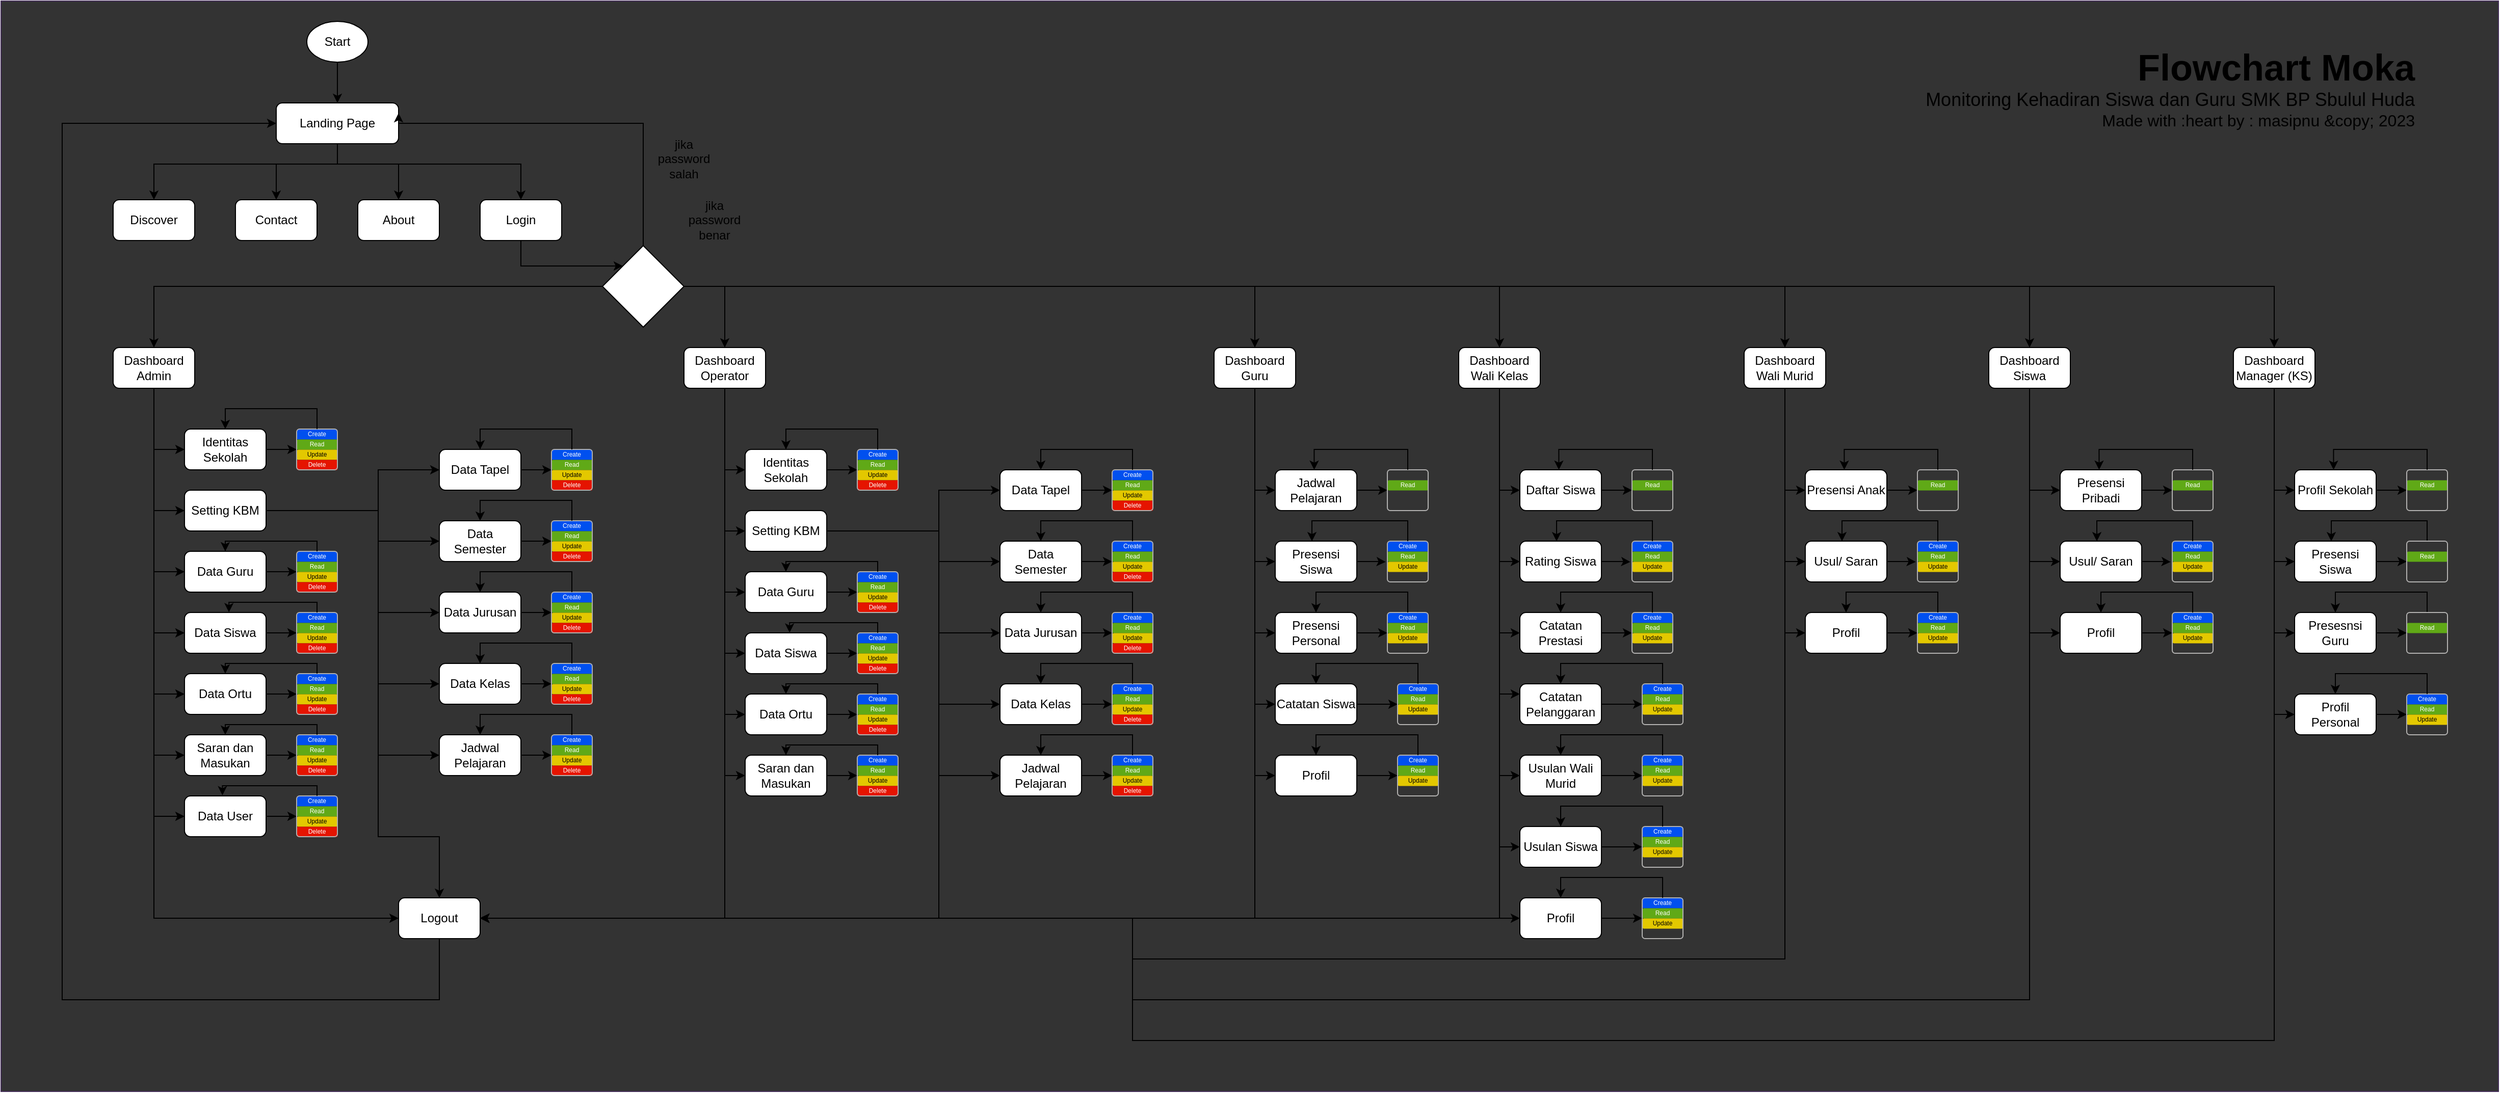 <mxfile version="20.7.4" type="device"><diagram id="S7RywquPm-khUVc0Jsm1" name="Page-1"><mxGraphModel dx="3514" dy="2358" grid="1" gridSize="10" guides="1" tooltips="1" connect="1" arrows="1" fold="1" page="1" pageScale="1" pageWidth="850" pageHeight="1100" math="0" shadow="0"><root><mxCell id="0"/><mxCell id="1" parent="0"/><mxCell id="gtr6pqIe4H8XeexrIjHv-534" value="" style="rounded=0;whiteSpace=wrap;html=1;strokeWidth=1;fontSize=6;fillColor=#333333;strokeColor=#432D57;fontColor=#ffffff;" vertex="1" parent="1"><mxGeometry x="-30" y="-60" width="2450" height="1070" as="geometry"/></mxCell><mxCell id="gtr6pqIe4H8XeexrIjHv-4" style="edgeStyle=orthogonalEdgeStyle;rounded=0;orthogonalLoop=1;jettySize=auto;html=1;" edge="1" parent="1" source="gtr6pqIe4H8XeexrIjHv-2" target="gtr6pqIe4H8XeexrIjHv-3"><mxGeometry relative="1" as="geometry"/></mxCell><mxCell id="gtr6pqIe4H8XeexrIjHv-2" value="Start" style="ellipse;whiteSpace=wrap;html=1;" vertex="1" parent="1"><mxGeometry x="270" y="-40" width="60" height="40" as="geometry"/></mxCell><mxCell id="gtr6pqIe4H8XeexrIjHv-10" style="edgeStyle=orthogonalEdgeStyle;rounded=0;orthogonalLoop=1;jettySize=auto;html=1;entryX=0.5;entryY=0;entryDx=0;entryDy=0;" edge="1" parent="1" source="gtr6pqIe4H8XeexrIjHv-3" target="gtr6pqIe4H8XeexrIjHv-8"><mxGeometry relative="1" as="geometry"><Array as="points"><mxPoint x="300" y="100"/><mxPoint x="120" y="100"/></Array></mxGeometry></mxCell><mxCell id="gtr6pqIe4H8XeexrIjHv-11" style="edgeStyle=orthogonalEdgeStyle;rounded=0;orthogonalLoop=1;jettySize=auto;html=1;entryX=0.5;entryY=0;entryDx=0;entryDy=0;" edge="1" parent="1" source="gtr6pqIe4H8XeexrIjHv-3" target="gtr6pqIe4H8XeexrIjHv-6"><mxGeometry relative="1" as="geometry"><Array as="points"><mxPoint x="300" y="100"/><mxPoint x="240" y="100"/></Array></mxGeometry></mxCell><mxCell id="gtr6pqIe4H8XeexrIjHv-12" style="edgeStyle=orthogonalEdgeStyle;rounded=0;orthogonalLoop=1;jettySize=auto;html=1;" edge="1" parent="1" source="gtr6pqIe4H8XeexrIjHv-3" target="gtr6pqIe4H8XeexrIjHv-7"><mxGeometry relative="1" as="geometry"><Array as="points"><mxPoint x="300" y="100"/><mxPoint x="360" y="100"/></Array></mxGeometry></mxCell><mxCell id="gtr6pqIe4H8XeexrIjHv-13" style="edgeStyle=orthogonalEdgeStyle;rounded=0;orthogonalLoop=1;jettySize=auto;html=1;" edge="1" parent="1" source="gtr6pqIe4H8XeexrIjHv-3" target="gtr6pqIe4H8XeexrIjHv-5"><mxGeometry relative="1" as="geometry"><Array as="points"><mxPoint x="300" y="100"/><mxPoint x="480" y="100"/></Array></mxGeometry></mxCell><mxCell id="gtr6pqIe4H8XeexrIjHv-3" value="Landing Page" style="rounded=1;whiteSpace=wrap;html=1;" vertex="1" parent="1"><mxGeometry x="240" y="40" width="120" height="40" as="geometry"/></mxCell><mxCell id="gtr6pqIe4H8XeexrIjHv-15" style="edgeStyle=orthogonalEdgeStyle;rounded=0;orthogonalLoop=1;jettySize=auto;html=1;" edge="1" parent="1" source="gtr6pqIe4H8XeexrIjHv-5" target="gtr6pqIe4H8XeexrIjHv-14"><mxGeometry x="1" y="-67" relative="1" as="geometry"><Array as="points"><mxPoint x="480" y="200"/></Array><mxPoint x="7" y="30" as="offset"/></mxGeometry></mxCell><mxCell id="gtr6pqIe4H8XeexrIjHv-5" value="Login" style="rounded=1;whiteSpace=wrap;html=1;" vertex="1" parent="1"><mxGeometry x="440" y="135" width="80" height="40" as="geometry"/></mxCell><mxCell id="gtr6pqIe4H8XeexrIjHv-6" value="Contact" style="rounded=1;whiteSpace=wrap;html=1;" vertex="1" parent="1"><mxGeometry x="200" y="135" width="80" height="40" as="geometry"/></mxCell><mxCell id="gtr6pqIe4H8XeexrIjHv-7" value="About" style="rounded=1;whiteSpace=wrap;html=1;" vertex="1" parent="1"><mxGeometry x="320" y="135" width="80" height="40" as="geometry"/></mxCell><mxCell id="gtr6pqIe4H8XeexrIjHv-8" value="Discover" style="rounded=1;whiteSpace=wrap;html=1;" vertex="1" parent="1"><mxGeometry x="80" y="135" width="80" height="40" as="geometry"/></mxCell><mxCell id="gtr6pqIe4H8XeexrIjHv-16" style="edgeStyle=orthogonalEdgeStyle;rounded=0;orthogonalLoop=1;jettySize=auto;html=1;entryX=1;entryY=0.25;entryDx=0;entryDy=0;" edge="1" parent="1" source="gtr6pqIe4H8XeexrIjHv-14" target="gtr6pqIe4H8XeexrIjHv-3"><mxGeometry relative="1" as="geometry"><Array as="points"><mxPoint x="600" y="60"/><mxPoint x="360" y="60"/></Array></mxGeometry></mxCell><mxCell id="gtr6pqIe4H8XeexrIjHv-22" style="edgeStyle=orthogonalEdgeStyle;rounded=0;orthogonalLoop=1;jettySize=auto;html=1;entryX=0.5;entryY=0;entryDx=0;entryDy=0;" edge="1" parent="1" source="gtr6pqIe4H8XeexrIjHv-14" target="gtr6pqIe4H8XeexrIjHv-17"><mxGeometry relative="1" as="geometry"><Array as="points"><mxPoint x="120" y="220"/></Array></mxGeometry></mxCell><mxCell id="gtr6pqIe4H8XeexrIjHv-152" style="edgeStyle=orthogonalEdgeStyle;rounded=0;orthogonalLoop=1;jettySize=auto;html=1;fontSize=6;" edge="1" parent="1" source="gtr6pqIe4H8XeexrIjHv-14" target="gtr6pqIe4H8XeexrIjHv-18"><mxGeometry relative="1" as="geometry"><Array as="points"><mxPoint x="680" y="220"/></Array></mxGeometry></mxCell><mxCell id="gtr6pqIe4H8XeexrIjHv-277" style="edgeStyle=orthogonalEdgeStyle;rounded=0;orthogonalLoop=1;jettySize=auto;html=1;entryX=0.5;entryY=0;entryDx=0;entryDy=0;fontSize=6;" edge="1" parent="1" source="gtr6pqIe4H8XeexrIjHv-14" target="gtr6pqIe4H8XeexrIjHv-19"><mxGeometry relative="1" as="geometry"><Array as="points"><mxPoint x="1200" y="220"/></Array></mxGeometry></mxCell><mxCell id="gtr6pqIe4H8XeexrIjHv-367" style="edgeStyle=orthogonalEdgeStyle;rounded=0;orthogonalLoop=1;jettySize=auto;html=1;fontSize=6;" edge="1" parent="1" source="gtr6pqIe4H8XeexrIjHv-14" target="gtr6pqIe4H8XeexrIjHv-20"><mxGeometry relative="1" as="geometry"/></mxCell><mxCell id="gtr6pqIe4H8XeexrIjHv-430" style="edgeStyle=orthogonalEdgeStyle;rounded=0;orthogonalLoop=1;jettySize=auto;html=1;entryX=0.5;entryY=0;entryDx=0;entryDy=0;fontSize=6;" edge="1" parent="1" source="gtr6pqIe4H8XeexrIjHv-14" target="gtr6pqIe4H8XeexrIjHv-26"><mxGeometry relative="1" as="geometry"/></mxCell><mxCell id="gtr6pqIe4H8XeexrIjHv-431" style="edgeStyle=orthogonalEdgeStyle;rounded=0;orthogonalLoop=1;jettySize=auto;html=1;entryX=0.5;entryY=0;entryDx=0;entryDy=0;fontSize=6;" edge="1" parent="1" source="gtr6pqIe4H8XeexrIjHv-14" target="gtr6pqIe4H8XeexrIjHv-27"><mxGeometry relative="1" as="geometry"/></mxCell><mxCell id="gtr6pqIe4H8XeexrIjHv-432" style="edgeStyle=orthogonalEdgeStyle;rounded=0;orthogonalLoop=1;jettySize=auto;html=1;entryX=0.5;entryY=0;entryDx=0;entryDy=0;fontSize=6;" edge="1" parent="1" source="gtr6pqIe4H8XeexrIjHv-14" target="gtr6pqIe4H8XeexrIjHv-28"><mxGeometry relative="1" as="geometry"/></mxCell><mxCell id="gtr6pqIe4H8XeexrIjHv-14" value="" style="rhombus;whiteSpace=wrap;html=1;" vertex="1" parent="1"><mxGeometry x="560" y="180" width="80" height="80" as="geometry"/></mxCell><mxCell id="gtr6pqIe4H8XeexrIjHv-54" style="edgeStyle=orthogonalEdgeStyle;rounded=0;orthogonalLoop=1;jettySize=auto;html=1;entryX=0;entryY=0.5;entryDx=0;entryDy=0;" edge="1" parent="1" source="gtr6pqIe4H8XeexrIjHv-17" target="gtr6pqIe4H8XeexrIjHv-35"><mxGeometry relative="1" as="geometry"/></mxCell><mxCell id="gtr6pqIe4H8XeexrIjHv-55" style="edgeStyle=orthogonalEdgeStyle;rounded=0;orthogonalLoop=1;jettySize=auto;html=1;entryX=0;entryY=0.5;entryDx=0;entryDy=0;" edge="1" parent="1" source="gtr6pqIe4H8XeexrIjHv-17" target="gtr6pqIe4H8XeexrIjHv-41"><mxGeometry relative="1" as="geometry"/></mxCell><mxCell id="gtr6pqIe4H8XeexrIjHv-57" style="edgeStyle=orthogonalEdgeStyle;rounded=0;orthogonalLoop=1;jettySize=auto;html=1;entryX=0;entryY=0.5;entryDx=0;entryDy=0;" edge="1" parent="1" source="gtr6pqIe4H8XeexrIjHv-17" target="gtr6pqIe4H8XeexrIjHv-42"><mxGeometry relative="1" as="geometry"/></mxCell><mxCell id="gtr6pqIe4H8XeexrIjHv-58" style="edgeStyle=orthogonalEdgeStyle;rounded=0;orthogonalLoop=1;jettySize=auto;html=1;entryX=0;entryY=0.5;entryDx=0;entryDy=0;" edge="1" parent="1" source="gtr6pqIe4H8XeexrIjHv-17" target="gtr6pqIe4H8XeexrIjHv-43"><mxGeometry relative="1" as="geometry"/></mxCell><mxCell id="gtr6pqIe4H8XeexrIjHv-59" style="edgeStyle=orthogonalEdgeStyle;rounded=0;orthogonalLoop=1;jettySize=auto;html=1;entryX=0;entryY=0.5;entryDx=0;entryDy=0;" edge="1" parent="1" source="gtr6pqIe4H8XeexrIjHv-17" target="gtr6pqIe4H8XeexrIjHv-44"><mxGeometry relative="1" as="geometry"/></mxCell><mxCell id="gtr6pqIe4H8XeexrIjHv-60" style="edgeStyle=orthogonalEdgeStyle;rounded=0;orthogonalLoop=1;jettySize=auto;html=1;entryX=0;entryY=0.5;entryDx=0;entryDy=0;" edge="1" parent="1" source="gtr6pqIe4H8XeexrIjHv-17" target="gtr6pqIe4H8XeexrIjHv-45"><mxGeometry relative="1" as="geometry"/></mxCell><mxCell id="gtr6pqIe4H8XeexrIjHv-150" style="edgeStyle=orthogonalEdgeStyle;rounded=0;orthogonalLoop=1;jettySize=auto;html=1;entryX=0;entryY=0.5;entryDx=0;entryDy=0;fontSize=6;" edge="1" parent="1" source="gtr6pqIe4H8XeexrIjHv-17" target="gtr6pqIe4H8XeexrIjHv-149"><mxGeometry relative="1" as="geometry"><Array as="points"><mxPoint x="120" y="840"/><mxPoint x="360" y="840"/></Array></mxGeometry></mxCell><mxCell id="gtr6pqIe4H8XeexrIjHv-271" style="edgeStyle=orthogonalEdgeStyle;rounded=0;orthogonalLoop=1;jettySize=auto;html=1;entryX=0;entryY=0.5;entryDx=0;entryDy=0;fontSize=6;" edge="1" parent="1" source="gtr6pqIe4H8XeexrIjHv-17" target="gtr6pqIe4H8XeexrIjHv-264"><mxGeometry relative="1" as="geometry"/></mxCell><mxCell id="gtr6pqIe4H8XeexrIjHv-17" value="Dashboard&lt;br&gt;Admin" style="rounded=1;whiteSpace=wrap;html=1;" vertex="1" parent="1"><mxGeometry x="80" y="280" width="80" height="40" as="geometry"/></mxCell><mxCell id="gtr6pqIe4H8XeexrIjHv-258" style="edgeStyle=orthogonalEdgeStyle;rounded=0;orthogonalLoop=1;jettySize=auto;html=1;entryX=0;entryY=0.5;entryDx=0;entryDy=0;fontSize=6;" edge="1" parent="1" source="gtr6pqIe4H8XeexrIjHv-18" target="gtr6pqIe4H8XeexrIjHv-163"><mxGeometry relative="1" as="geometry"/></mxCell><mxCell id="gtr6pqIe4H8XeexrIjHv-259" style="edgeStyle=orthogonalEdgeStyle;rounded=0;orthogonalLoop=1;jettySize=auto;html=1;entryX=0;entryY=0.5;entryDx=0;entryDy=0;fontSize=6;" edge="1" parent="1" source="gtr6pqIe4H8XeexrIjHv-18" target="gtr6pqIe4H8XeexrIjHv-169"><mxGeometry relative="1" as="geometry"/></mxCell><mxCell id="gtr6pqIe4H8XeexrIjHv-260" style="edgeStyle=orthogonalEdgeStyle;rounded=0;orthogonalLoop=1;jettySize=auto;html=1;entryX=0;entryY=0.5;entryDx=0;entryDy=0;fontSize=6;" edge="1" parent="1" source="gtr6pqIe4H8XeexrIjHv-18" target="gtr6pqIe4H8XeexrIjHv-171"><mxGeometry relative="1" as="geometry"/></mxCell><mxCell id="gtr6pqIe4H8XeexrIjHv-261" style="edgeStyle=orthogonalEdgeStyle;rounded=0;orthogonalLoop=1;jettySize=auto;html=1;entryX=0;entryY=0.5;entryDx=0;entryDy=0;fontSize=6;" edge="1" parent="1" source="gtr6pqIe4H8XeexrIjHv-18" target="gtr6pqIe4H8XeexrIjHv-173"><mxGeometry relative="1" as="geometry"/></mxCell><mxCell id="gtr6pqIe4H8XeexrIjHv-262" style="edgeStyle=orthogonalEdgeStyle;rounded=0;orthogonalLoop=1;jettySize=auto;html=1;entryX=0;entryY=0.5;entryDx=0;entryDy=0;fontSize=6;" edge="1" parent="1" source="gtr6pqIe4H8XeexrIjHv-18" target="gtr6pqIe4H8XeexrIjHv-175"><mxGeometry relative="1" as="geometry"/></mxCell><mxCell id="gtr6pqIe4H8XeexrIjHv-263" style="edgeStyle=orthogonalEdgeStyle;rounded=0;orthogonalLoop=1;jettySize=auto;html=1;entryX=0;entryY=0.5;entryDx=0;entryDy=0;fontSize=6;" edge="1" parent="1" source="gtr6pqIe4H8XeexrIjHv-18" target="gtr6pqIe4H8XeexrIjHv-177"><mxGeometry relative="1" as="geometry"/></mxCell><mxCell id="gtr6pqIe4H8XeexrIjHv-274" style="edgeStyle=orthogonalEdgeStyle;rounded=0;orthogonalLoop=1;jettySize=auto;html=1;entryX=1;entryY=0.5;entryDx=0;entryDy=0;fontSize=6;" edge="1" parent="1" source="gtr6pqIe4H8XeexrIjHv-18" target="gtr6pqIe4H8XeexrIjHv-149"><mxGeometry relative="1" as="geometry"><Array as="points"><mxPoint x="680" y="840"/></Array></mxGeometry></mxCell><mxCell id="gtr6pqIe4H8XeexrIjHv-18" value="Dashboard&lt;br&gt;Operator" style="rounded=1;whiteSpace=wrap;html=1;" vertex="1" parent="1"><mxGeometry x="640" y="280" width="80" height="40" as="geometry"/></mxCell><mxCell id="gtr6pqIe4H8XeexrIjHv-322" style="edgeStyle=orthogonalEdgeStyle;rounded=0;orthogonalLoop=1;jettySize=auto;html=1;entryX=0;entryY=0.5;entryDx=0;entryDy=0;fontSize=6;" edge="1" parent="1" source="gtr6pqIe4H8XeexrIjHv-19" target="gtr6pqIe4H8XeexrIjHv-278"><mxGeometry relative="1" as="geometry"/></mxCell><mxCell id="gtr6pqIe4H8XeexrIjHv-323" style="edgeStyle=orthogonalEdgeStyle;rounded=0;orthogonalLoop=1;jettySize=auto;html=1;entryX=0;entryY=0.5;entryDx=0;entryDy=0;fontSize=6;" edge="1" parent="1" source="gtr6pqIe4H8XeexrIjHv-19" target="gtr6pqIe4H8XeexrIjHv-285"><mxGeometry relative="1" as="geometry"/></mxCell><mxCell id="gtr6pqIe4H8XeexrIjHv-324" style="edgeStyle=orthogonalEdgeStyle;rounded=0;orthogonalLoop=1;jettySize=auto;html=1;entryX=0;entryY=0.5;entryDx=0;entryDy=0;fontSize=6;" edge="1" parent="1" source="gtr6pqIe4H8XeexrIjHv-19" target="gtr6pqIe4H8XeexrIjHv-301"><mxGeometry relative="1" as="geometry"/></mxCell><mxCell id="gtr6pqIe4H8XeexrIjHv-325" style="edgeStyle=orthogonalEdgeStyle;rounded=0;orthogonalLoop=1;jettySize=auto;html=1;entryX=0;entryY=0.5;entryDx=0;entryDy=0;fontSize=6;" edge="1" parent="1" source="gtr6pqIe4H8XeexrIjHv-19" target="gtr6pqIe4H8XeexrIjHv-308"><mxGeometry relative="1" as="geometry"/></mxCell><mxCell id="gtr6pqIe4H8XeexrIjHv-326" style="edgeStyle=orthogonalEdgeStyle;rounded=0;orthogonalLoop=1;jettySize=auto;html=1;entryX=0;entryY=0.5;entryDx=0;entryDy=0;fontSize=6;" edge="1" parent="1" source="gtr6pqIe4H8XeexrIjHv-19" target="gtr6pqIe4H8XeexrIjHv-315"><mxGeometry relative="1" as="geometry"/></mxCell><mxCell id="gtr6pqIe4H8XeexrIjHv-366" style="edgeStyle=orthogonalEdgeStyle;rounded=0;orthogonalLoop=1;jettySize=auto;html=1;fontSize=6;entryX=1;entryY=0.5;entryDx=0;entryDy=0;" edge="1" parent="1" source="gtr6pqIe4H8XeexrIjHv-19" target="gtr6pqIe4H8XeexrIjHv-149"><mxGeometry relative="1" as="geometry"><mxPoint x="1120.0" y="912.353" as="targetPoint"/><Array as="points"><mxPoint x="1200" y="840"/></Array></mxGeometry></mxCell><mxCell id="gtr6pqIe4H8XeexrIjHv-19" value="Dashboard&lt;br&gt;Guru" style="rounded=1;whiteSpace=wrap;html=1;" vertex="1" parent="1"><mxGeometry x="1160" y="280" width="80" height="40" as="geometry"/></mxCell><mxCell id="gtr6pqIe4H8XeexrIjHv-422" style="edgeStyle=orthogonalEdgeStyle;rounded=0;orthogonalLoop=1;jettySize=auto;html=1;entryX=0;entryY=0.5;entryDx=0;entryDy=0;fontSize=6;" edge="1" parent="1" source="gtr6pqIe4H8XeexrIjHv-20" target="gtr6pqIe4H8XeexrIjHv-369"><mxGeometry relative="1" as="geometry"/></mxCell><mxCell id="gtr6pqIe4H8XeexrIjHv-423" style="edgeStyle=orthogonalEdgeStyle;rounded=0;orthogonalLoop=1;jettySize=auto;html=1;entryX=0;entryY=0.5;entryDx=0;entryDy=0;fontSize=6;" edge="1" parent="1" source="gtr6pqIe4H8XeexrIjHv-20" target="gtr6pqIe4H8XeexrIjHv-371"><mxGeometry relative="1" as="geometry"/></mxCell><mxCell id="gtr6pqIe4H8XeexrIjHv-424" style="edgeStyle=orthogonalEdgeStyle;rounded=0;orthogonalLoop=1;jettySize=auto;html=1;entryX=0;entryY=0.5;entryDx=0;entryDy=0;fontSize=6;" edge="1" parent="1" source="gtr6pqIe4H8XeexrIjHv-20" target="gtr6pqIe4H8XeexrIjHv-373"><mxGeometry relative="1" as="geometry"/></mxCell><mxCell id="gtr6pqIe4H8XeexrIjHv-425" style="edgeStyle=orthogonalEdgeStyle;rounded=0;orthogonalLoop=1;jettySize=auto;html=1;entryX=0;entryY=0.25;entryDx=0;entryDy=0;fontSize=6;" edge="1" parent="1" source="gtr6pqIe4H8XeexrIjHv-20" target="gtr6pqIe4H8XeexrIjHv-375"><mxGeometry relative="1" as="geometry"/></mxCell><mxCell id="gtr6pqIe4H8XeexrIjHv-426" style="edgeStyle=orthogonalEdgeStyle;rounded=0;orthogonalLoop=1;jettySize=auto;html=1;entryX=0;entryY=0.5;entryDx=0;entryDy=0;fontSize=6;" edge="1" parent="1" source="gtr6pqIe4H8XeexrIjHv-20" target="gtr6pqIe4H8XeexrIjHv-407"><mxGeometry relative="1" as="geometry"/></mxCell><mxCell id="gtr6pqIe4H8XeexrIjHv-427" style="edgeStyle=orthogonalEdgeStyle;rounded=0;orthogonalLoop=1;jettySize=auto;html=1;entryX=0;entryY=0.5;entryDx=0;entryDy=0;fontSize=6;" edge="1" parent="1" source="gtr6pqIe4H8XeexrIjHv-20" target="gtr6pqIe4H8XeexrIjHv-415"><mxGeometry relative="1" as="geometry"/></mxCell><mxCell id="gtr6pqIe4H8XeexrIjHv-428" style="edgeStyle=orthogonalEdgeStyle;rounded=0;orthogonalLoop=1;jettySize=auto;html=1;entryX=0;entryY=0.5;entryDx=0;entryDy=0;fontSize=6;" edge="1" parent="1" source="gtr6pqIe4H8XeexrIjHv-20" target="gtr6pqIe4H8XeexrIjHv-377"><mxGeometry relative="1" as="geometry"/></mxCell><mxCell id="gtr6pqIe4H8XeexrIjHv-429" style="edgeStyle=orthogonalEdgeStyle;rounded=0;orthogonalLoop=1;jettySize=auto;html=1;entryX=1;entryY=0.5;entryDx=0;entryDy=0;fontSize=6;" edge="1" parent="1" source="gtr6pqIe4H8XeexrIjHv-20" target="gtr6pqIe4H8XeexrIjHv-149"><mxGeometry relative="1" as="geometry"><Array as="points"><mxPoint x="1440" y="840"/></Array></mxGeometry></mxCell><mxCell id="gtr6pqIe4H8XeexrIjHv-20" value="Dashboard&lt;br&gt;Wali Kelas" style="rounded=1;whiteSpace=wrap;html=1;" vertex="1" parent="1"><mxGeometry x="1400" y="280" width="80" height="40" as="geometry"/></mxCell><mxCell id="gtr6pqIe4H8XeexrIjHv-452" style="edgeStyle=orthogonalEdgeStyle;rounded=0;orthogonalLoop=1;jettySize=auto;html=1;entryX=0;entryY=0.5;entryDx=0;entryDy=0;fontSize=6;" edge="1" parent="1" source="gtr6pqIe4H8XeexrIjHv-26" target="gtr6pqIe4H8XeexrIjHv-434"><mxGeometry relative="1" as="geometry"/></mxCell><mxCell id="gtr6pqIe4H8XeexrIjHv-453" style="edgeStyle=orthogonalEdgeStyle;rounded=0;orthogonalLoop=1;jettySize=auto;html=1;entryX=0;entryY=0.5;entryDx=0;entryDy=0;fontSize=6;" edge="1" parent="1" source="gtr6pqIe4H8XeexrIjHv-26" target="gtr6pqIe4H8XeexrIjHv-436"><mxGeometry relative="1" as="geometry"/></mxCell><mxCell id="gtr6pqIe4H8XeexrIjHv-462" style="edgeStyle=orthogonalEdgeStyle;rounded=0;orthogonalLoop=1;jettySize=auto;html=1;entryX=0;entryY=0.5;entryDx=0;entryDy=0;fontSize=6;" edge="1" parent="1" source="gtr6pqIe4H8XeexrIjHv-26" target="gtr6pqIe4H8XeexrIjHv-455"><mxGeometry relative="1" as="geometry"/></mxCell><mxCell id="gtr6pqIe4H8XeexrIjHv-463" style="edgeStyle=orthogonalEdgeStyle;rounded=0;orthogonalLoop=1;jettySize=auto;html=1;fontSize=6;entryX=1;entryY=0.5;entryDx=0;entryDy=0;" edge="1" parent="1" source="gtr6pqIe4H8XeexrIjHv-26" target="gtr6pqIe4H8XeexrIjHv-149"><mxGeometry relative="1" as="geometry"><mxPoint x="1720" y="940" as="targetPoint"/><Array as="points"><mxPoint x="1720" y="880"/><mxPoint x="1080" y="880"/><mxPoint x="1080" y="840"/></Array></mxGeometry></mxCell><mxCell id="gtr6pqIe4H8XeexrIjHv-26" value="Dashboard&lt;br&gt;Wali Murid" style="rounded=1;whiteSpace=wrap;html=1;" vertex="1" parent="1"><mxGeometry x="1680" y="280" width="80" height="40" as="geometry"/></mxCell><mxCell id="gtr6pqIe4H8XeexrIjHv-486" style="edgeStyle=orthogonalEdgeStyle;rounded=0;orthogonalLoop=1;jettySize=auto;html=1;entryX=0;entryY=0.5;entryDx=0;entryDy=0;fontSize=6;" edge="1" parent="1" source="gtr6pqIe4H8XeexrIjHv-27" target="gtr6pqIe4H8XeexrIjHv-465"><mxGeometry relative="1" as="geometry"/></mxCell><mxCell id="gtr6pqIe4H8XeexrIjHv-487" style="edgeStyle=orthogonalEdgeStyle;rounded=0;orthogonalLoop=1;jettySize=auto;html=1;entryX=0;entryY=0.5;entryDx=0;entryDy=0;fontSize=6;" edge="1" parent="1" source="gtr6pqIe4H8XeexrIjHv-27" target="gtr6pqIe4H8XeexrIjHv-467"><mxGeometry relative="1" as="geometry"/></mxCell><mxCell id="gtr6pqIe4H8XeexrIjHv-488" style="edgeStyle=orthogonalEdgeStyle;rounded=0;orthogonalLoop=1;jettySize=auto;html=1;entryX=0;entryY=0.5;entryDx=0;entryDy=0;fontSize=6;" edge="1" parent="1" source="gtr6pqIe4H8XeexrIjHv-27" target="gtr6pqIe4H8XeexrIjHv-479"><mxGeometry relative="1" as="geometry"/></mxCell><mxCell id="gtr6pqIe4H8XeexrIjHv-489" style="edgeStyle=orthogonalEdgeStyle;rounded=0;orthogonalLoop=1;jettySize=auto;html=1;fontSize=6;entryX=1;entryY=0.5;entryDx=0;entryDy=0;" edge="1" parent="1" source="gtr6pqIe4H8XeexrIjHv-27" target="gtr6pqIe4H8XeexrIjHv-149"><mxGeometry x="-0.009" y="30" relative="1" as="geometry"><mxPoint x="1920" y="900" as="targetPoint"/><Array as="points"><mxPoint x="1960" y="920"/><mxPoint x="1080" y="920"/><mxPoint x="1080" y="840"/></Array><mxPoint as="offset"/></mxGeometry></mxCell><mxCell id="gtr6pqIe4H8XeexrIjHv-27" value="Dashboard&lt;br&gt;Siswa" style="rounded=1;whiteSpace=wrap;html=1;" vertex="1" parent="1"><mxGeometry x="1920" y="280" width="80" height="40" as="geometry"/></mxCell><mxCell id="gtr6pqIe4H8XeexrIjHv-512" style="edgeStyle=orthogonalEdgeStyle;rounded=0;orthogonalLoop=1;jettySize=auto;html=1;entryX=0;entryY=0.5;entryDx=0;entryDy=0;fontSize=6;" edge="1" parent="1" source="gtr6pqIe4H8XeexrIjHv-28" target="gtr6pqIe4H8XeexrIjHv-491"><mxGeometry relative="1" as="geometry"/></mxCell><mxCell id="gtr6pqIe4H8XeexrIjHv-513" style="edgeStyle=orthogonalEdgeStyle;rounded=0;orthogonalLoop=1;jettySize=auto;html=1;entryX=0;entryY=0.5;entryDx=0;entryDy=0;fontSize=6;" edge="1" parent="1" source="gtr6pqIe4H8XeexrIjHv-28" target="gtr6pqIe4H8XeexrIjHv-493"><mxGeometry relative="1" as="geometry"/></mxCell><mxCell id="gtr6pqIe4H8XeexrIjHv-514" style="edgeStyle=orthogonalEdgeStyle;rounded=0;orthogonalLoop=1;jettySize=auto;html=1;entryX=0;entryY=0.5;entryDx=0;entryDy=0;fontSize=6;" edge="1" parent="1" source="gtr6pqIe4H8XeexrIjHv-28" target="gtr6pqIe4H8XeexrIjHv-505"><mxGeometry relative="1" as="geometry"/></mxCell><mxCell id="gtr6pqIe4H8XeexrIjHv-515" style="edgeStyle=orthogonalEdgeStyle;rounded=0;orthogonalLoop=1;jettySize=auto;html=1;entryX=1;entryY=0.5;entryDx=0;entryDy=0;fontSize=6;" edge="1" parent="1" source="gtr6pqIe4H8XeexrIjHv-28" target="gtr6pqIe4H8XeexrIjHv-149"><mxGeometry relative="1" as="geometry"><Array as="points"><mxPoint x="2200" y="960"/><mxPoint x="1080" y="960"/><mxPoint x="1080" y="840"/></Array></mxGeometry></mxCell><mxCell id="gtr6pqIe4H8XeexrIjHv-531" style="edgeStyle=orthogonalEdgeStyle;rounded=0;orthogonalLoop=1;jettySize=auto;html=1;entryX=0;entryY=0.5;entryDx=0;entryDy=0;fontSize=6;" edge="1" parent="1" source="gtr6pqIe4H8XeexrIjHv-28" target="gtr6pqIe4H8XeexrIjHv-517"><mxGeometry relative="1" as="geometry"/></mxCell><mxCell id="gtr6pqIe4H8XeexrIjHv-28" value="Dashboard&lt;br&gt;Manager (KS)" style="rounded=1;whiteSpace=wrap;html=1;" vertex="1" parent="1"><mxGeometry x="2160" y="280" width="80" height="40" as="geometry"/></mxCell><mxCell id="gtr6pqIe4H8XeexrIjHv-33" value="jika password&lt;br&gt;salah" style="text;html=1;strokeColor=none;fillColor=none;align=center;verticalAlign=middle;whiteSpace=wrap;rounded=0;" vertex="1" parent="1"><mxGeometry x="610" y="80" width="60" height="30" as="geometry"/></mxCell><mxCell id="gtr6pqIe4H8XeexrIjHv-34" value="jika password benar" style="text;html=1;strokeColor=none;fillColor=none;align=center;verticalAlign=middle;whiteSpace=wrap;rounded=0;" vertex="1" parent="1"><mxGeometry x="640" y="140" width="60" height="30" as="geometry"/></mxCell><mxCell id="gtr6pqIe4H8XeexrIjHv-73" style="edgeStyle=orthogonalEdgeStyle;rounded=0;orthogonalLoop=1;jettySize=auto;html=1;entryX=0;entryY=0.5;entryDx=0;entryDy=0;fontSize=6;" edge="1" parent="1" source="gtr6pqIe4H8XeexrIjHv-35" target="gtr6pqIe4H8XeexrIjHv-71"><mxGeometry relative="1" as="geometry"/></mxCell><mxCell id="gtr6pqIe4H8XeexrIjHv-35" value="Identitas Sekolah" style="rounded=1;whiteSpace=wrap;html=1;" vertex="1" parent="1"><mxGeometry x="150" y="360" width="80" height="40" as="geometry"/></mxCell><mxCell id="gtr6pqIe4H8XeexrIjHv-50" style="edgeStyle=orthogonalEdgeStyle;rounded=0;orthogonalLoop=1;jettySize=auto;html=1;" edge="1" parent="1" source="gtr6pqIe4H8XeexrIjHv-41" target="gtr6pqIe4H8XeexrIjHv-46"><mxGeometry relative="1" as="geometry"><Array as="points"><mxPoint x="340" y="440"/><mxPoint x="340" y="400"/></Array></mxGeometry></mxCell><mxCell id="gtr6pqIe4H8XeexrIjHv-51" style="edgeStyle=orthogonalEdgeStyle;rounded=0;orthogonalLoop=1;jettySize=auto;html=1;entryX=0;entryY=0.5;entryDx=0;entryDy=0;" edge="1" parent="1" source="gtr6pqIe4H8XeexrIjHv-41" target="gtr6pqIe4H8XeexrIjHv-47"><mxGeometry relative="1" as="geometry"><Array as="points"><mxPoint x="340" y="440"/><mxPoint x="340" y="470"/></Array></mxGeometry></mxCell><mxCell id="gtr6pqIe4H8XeexrIjHv-52" style="edgeStyle=orthogonalEdgeStyle;rounded=0;orthogonalLoop=1;jettySize=auto;html=1;entryX=0;entryY=0.5;entryDx=0;entryDy=0;" edge="1" parent="1" source="gtr6pqIe4H8XeexrIjHv-41" target="gtr6pqIe4H8XeexrIjHv-48"><mxGeometry relative="1" as="geometry"><Array as="points"><mxPoint x="340" y="440"/><mxPoint x="340" y="540"/></Array></mxGeometry></mxCell><mxCell id="gtr6pqIe4H8XeexrIjHv-53" style="edgeStyle=orthogonalEdgeStyle;rounded=0;orthogonalLoop=1;jettySize=auto;html=1;entryX=0;entryY=0.5;entryDx=0;entryDy=0;" edge="1" parent="1" source="gtr6pqIe4H8XeexrIjHv-41" target="gtr6pqIe4H8XeexrIjHv-49"><mxGeometry relative="1" as="geometry"><Array as="points"><mxPoint x="340" y="440"/><mxPoint x="340" y="610"/></Array></mxGeometry></mxCell><mxCell id="gtr6pqIe4H8XeexrIjHv-61" style="edgeStyle=orthogonalEdgeStyle;rounded=0;orthogonalLoop=1;jettySize=auto;html=1;entryX=0;entryY=0.5;entryDx=0;entryDy=0;" edge="1" parent="1" source="gtr6pqIe4H8XeexrIjHv-41" target="gtr6pqIe4H8XeexrIjHv-56"><mxGeometry relative="1" as="geometry"><Array as="points"><mxPoint x="340" y="440"/><mxPoint x="340" y="680"/></Array></mxGeometry></mxCell><mxCell id="gtr6pqIe4H8XeexrIjHv-275" style="edgeStyle=orthogonalEdgeStyle;rounded=0;orthogonalLoop=1;jettySize=auto;html=1;entryX=0.5;entryY=0;entryDx=0;entryDy=0;fontSize=6;" edge="1" parent="1" source="gtr6pqIe4H8XeexrIjHv-41" target="gtr6pqIe4H8XeexrIjHv-149"><mxGeometry relative="1" as="geometry"><Array as="points"><mxPoint x="340" y="440"/><mxPoint x="340" y="760"/><mxPoint x="400" y="760"/></Array></mxGeometry></mxCell><mxCell id="gtr6pqIe4H8XeexrIjHv-41" value="Setting KBM" style="rounded=1;whiteSpace=wrap;html=1;" vertex="1" parent="1"><mxGeometry x="150" y="420" width="80" height="40" as="geometry"/></mxCell><mxCell id="gtr6pqIe4H8XeexrIjHv-99" style="edgeStyle=orthogonalEdgeStyle;rounded=0;orthogonalLoop=1;jettySize=auto;html=1;entryX=0;entryY=0.5;entryDx=0;entryDy=0;fontSize=6;" edge="1" parent="1" source="gtr6pqIe4H8XeexrIjHv-42" target="gtr6pqIe4H8XeexrIjHv-86"><mxGeometry relative="1" as="geometry"/></mxCell><mxCell id="gtr6pqIe4H8XeexrIjHv-42" value="Data Guru" style="rounded=1;whiteSpace=wrap;html=1;" vertex="1" parent="1"><mxGeometry x="150" y="480" width="80" height="40" as="geometry"/></mxCell><mxCell id="gtr6pqIe4H8XeexrIjHv-101" style="edgeStyle=orthogonalEdgeStyle;rounded=0;orthogonalLoop=1;jettySize=auto;html=1;fontSize=6;" edge="1" parent="1" source="gtr6pqIe4H8XeexrIjHv-43" target="gtr6pqIe4H8XeexrIjHv-80"><mxGeometry relative="1" as="geometry"/></mxCell><mxCell id="gtr6pqIe4H8XeexrIjHv-43" value="Data Siswa" style="rounded=1;whiteSpace=wrap;html=1;" vertex="1" parent="1"><mxGeometry x="150" y="540" width="80" height="40" as="geometry"/></mxCell><mxCell id="gtr6pqIe4H8XeexrIjHv-104" style="edgeStyle=orthogonalEdgeStyle;rounded=0;orthogonalLoop=1;jettySize=auto;html=1;fontSize=6;" edge="1" parent="1" source="gtr6pqIe4H8XeexrIjHv-44" target="gtr6pqIe4H8XeexrIjHv-98"><mxGeometry relative="1" as="geometry"/></mxCell><mxCell id="gtr6pqIe4H8XeexrIjHv-44" value="Data Ortu" style="rounded=1;whiteSpace=wrap;html=1;" vertex="1" parent="1"><mxGeometry x="150" y="600" width="80" height="40" as="geometry"/></mxCell><mxCell id="gtr6pqIe4H8XeexrIjHv-106" style="edgeStyle=orthogonalEdgeStyle;rounded=0;orthogonalLoop=1;jettySize=auto;html=1;fontSize=6;" edge="1" parent="1" source="gtr6pqIe4H8XeexrIjHv-45" target="gtr6pqIe4H8XeexrIjHv-92"><mxGeometry relative="1" as="geometry"/></mxCell><mxCell id="gtr6pqIe4H8XeexrIjHv-45" value="Saran dan Masukan" style="rounded=1;whiteSpace=wrap;html=1;" vertex="1" parent="1"><mxGeometry x="150" y="660" width="80" height="40" as="geometry"/></mxCell><mxCell id="gtr6pqIe4H8XeexrIjHv-138" style="edgeStyle=orthogonalEdgeStyle;rounded=0;orthogonalLoop=1;jettySize=auto;html=1;fontSize=6;" edge="1" parent="1" source="gtr6pqIe4H8XeexrIjHv-46" target="gtr6pqIe4H8XeexrIjHv-113"><mxGeometry relative="1" as="geometry"/></mxCell><mxCell id="gtr6pqIe4H8XeexrIjHv-46" value="Data Tapel" style="rounded=1;whiteSpace=wrap;html=1;" vertex="1" parent="1"><mxGeometry x="400" y="380" width="80" height="40" as="geometry"/></mxCell><mxCell id="gtr6pqIe4H8XeexrIjHv-139" style="edgeStyle=orthogonalEdgeStyle;rounded=0;orthogonalLoop=1;jettySize=auto;html=1;fontSize=6;" edge="1" parent="1" source="gtr6pqIe4H8XeexrIjHv-47" target="gtr6pqIe4H8XeexrIjHv-119"><mxGeometry relative="1" as="geometry"/></mxCell><mxCell id="gtr6pqIe4H8XeexrIjHv-47" value="Data Semester" style="rounded=1;whiteSpace=wrap;html=1;" vertex="1" parent="1"><mxGeometry x="400" y="450" width="80" height="40" as="geometry"/></mxCell><mxCell id="gtr6pqIe4H8XeexrIjHv-140" style="edgeStyle=orthogonalEdgeStyle;rounded=0;orthogonalLoop=1;jettySize=auto;html=1;entryX=0;entryY=0.5;entryDx=0;entryDy=0;fontSize=6;" edge="1" parent="1" source="gtr6pqIe4H8XeexrIjHv-48" target="gtr6pqIe4H8XeexrIjHv-125"><mxGeometry relative="1" as="geometry"/></mxCell><mxCell id="gtr6pqIe4H8XeexrIjHv-48" value="Data Jurusan" style="rounded=1;whiteSpace=wrap;html=1;" vertex="1" parent="1"><mxGeometry x="400" y="520" width="80" height="40" as="geometry"/></mxCell><mxCell id="gtr6pqIe4H8XeexrIjHv-141" style="edgeStyle=orthogonalEdgeStyle;rounded=0;orthogonalLoop=1;jettySize=auto;html=1;entryX=0;entryY=0.5;entryDx=0;entryDy=0;fontSize=6;" edge="1" parent="1" source="gtr6pqIe4H8XeexrIjHv-49" target="gtr6pqIe4H8XeexrIjHv-131"><mxGeometry relative="1" as="geometry"/></mxCell><mxCell id="gtr6pqIe4H8XeexrIjHv-49" value="Data Kelas" style="rounded=1;whiteSpace=wrap;html=1;" vertex="1" parent="1"><mxGeometry x="400" y="590" width="80" height="40" as="geometry"/></mxCell><mxCell id="gtr6pqIe4H8XeexrIjHv-142" style="edgeStyle=orthogonalEdgeStyle;rounded=0;orthogonalLoop=1;jettySize=auto;html=1;fontSize=6;" edge="1" parent="1" source="gtr6pqIe4H8XeexrIjHv-56" target="gtr6pqIe4H8XeexrIjHv-137"><mxGeometry relative="1" as="geometry"/></mxCell><mxCell id="gtr6pqIe4H8XeexrIjHv-56" value="Jadwal Pelajaran" style="rounded=1;whiteSpace=wrap;html=1;" vertex="1" parent="1"><mxGeometry x="400" y="660" width="80" height="40" as="geometry"/></mxCell><mxCell id="gtr6pqIe4H8XeexrIjHv-66" value="" style="group;fontSize=6;strokeWidth=0;" vertex="1" connectable="0" parent="1"><mxGeometry x="260" y="360" width="40" height="40" as="geometry"/></mxCell><mxCell id="gtr6pqIe4H8XeexrIjHv-62" value="Create" style="rounded=1;whiteSpace=wrap;html=1;fillColor=#0050ef;fontColor=#ffffff;strokeColor=#001DBC;fontSize=6;strokeWidth=0;" vertex="1" parent="gtr6pqIe4H8XeexrIjHv-66"><mxGeometry width="40" height="10" as="geometry"/></mxCell><mxCell id="gtr6pqIe4H8XeexrIjHv-63" value="Read" style="rounded=1;whiteSpace=wrap;html=1;fillColor=#60a917;fontColor=#ffffff;strokeColor=#2D7600;fontSize=6;strokeWidth=0;" vertex="1" parent="gtr6pqIe4H8XeexrIjHv-66"><mxGeometry y="10" width="40" height="10" as="geometry"/></mxCell><mxCell id="gtr6pqIe4H8XeexrIjHv-64" value="Update" style="rounded=1;whiteSpace=wrap;html=1;fillColor=#e3c800;fontColor=#000000;strokeColor=#B09500;fontSize=6;strokeWidth=0;" vertex="1" parent="gtr6pqIe4H8XeexrIjHv-66"><mxGeometry y="20" width="40" height="10" as="geometry"/></mxCell><mxCell id="gtr6pqIe4H8XeexrIjHv-65" value="Delete" style="rounded=1;whiteSpace=wrap;html=1;fillColor=#e51400;fontColor=#ffffff;strokeColor=#B20000;fontSize=6;strokeWidth=0;" vertex="1" parent="gtr6pqIe4H8XeexrIjHv-66"><mxGeometry y="30" width="40" height="10" as="geometry"/></mxCell><mxCell id="gtr6pqIe4H8XeexrIjHv-71" value="" style="rounded=1;whiteSpace=wrap;html=1;strokeWidth=1;fontSize=6;fillColor=none;fontColor=#ffffff;strokeColor=#B2B1B0;arcSize=7;" vertex="1" parent="gtr6pqIe4H8XeexrIjHv-66"><mxGeometry width="40" height="40" as="geometry"/></mxCell><mxCell id="gtr6pqIe4H8XeexrIjHv-74" style="edgeStyle=orthogonalEdgeStyle;rounded=0;orthogonalLoop=1;jettySize=auto;html=1;entryX=0.5;entryY=0;entryDx=0;entryDy=0;fontSize=6;" edge="1" parent="1" source="gtr6pqIe4H8XeexrIjHv-71" target="gtr6pqIe4H8XeexrIjHv-35"><mxGeometry relative="1" as="geometry"><Array as="points"><mxPoint x="280" y="340"/><mxPoint x="190" y="340"/></Array></mxGeometry></mxCell><mxCell id="gtr6pqIe4H8XeexrIjHv-75" value="" style="group;fontSize=6;strokeWidth=0;" vertex="1" connectable="0" parent="1"><mxGeometry x="260" y="540" width="40" height="40" as="geometry"/></mxCell><mxCell id="gtr6pqIe4H8XeexrIjHv-76" value="Create" style="rounded=1;whiteSpace=wrap;html=1;fillColor=#0050ef;fontColor=#ffffff;strokeColor=#001DBC;fontSize=6;strokeWidth=0;" vertex="1" parent="gtr6pqIe4H8XeexrIjHv-75"><mxGeometry width="40" height="10" as="geometry"/></mxCell><mxCell id="gtr6pqIe4H8XeexrIjHv-77" value="Read" style="rounded=1;whiteSpace=wrap;html=1;fillColor=#60a917;fontColor=#ffffff;strokeColor=#2D7600;fontSize=6;strokeWidth=0;" vertex="1" parent="gtr6pqIe4H8XeexrIjHv-75"><mxGeometry y="10" width="40" height="10" as="geometry"/></mxCell><mxCell id="gtr6pqIe4H8XeexrIjHv-78" value="Update" style="rounded=1;whiteSpace=wrap;html=1;fillColor=#e3c800;fontColor=#000000;strokeColor=#B09500;fontSize=6;strokeWidth=0;" vertex="1" parent="gtr6pqIe4H8XeexrIjHv-75"><mxGeometry y="20" width="40" height="10" as="geometry"/></mxCell><mxCell id="gtr6pqIe4H8XeexrIjHv-79" value="Delete" style="rounded=1;whiteSpace=wrap;html=1;fillColor=#e51400;fontColor=#ffffff;strokeColor=#B20000;fontSize=6;strokeWidth=0;" vertex="1" parent="gtr6pqIe4H8XeexrIjHv-75"><mxGeometry y="30" width="40" height="10" as="geometry"/></mxCell><mxCell id="gtr6pqIe4H8XeexrIjHv-80" value="" style="rounded=1;whiteSpace=wrap;html=1;strokeWidth=1;fontSize=6;fillColor=none;fontColor=#ffffff;strokeColor=#B2B1B0;arcSize=7;" vertex="1" parent="gtr6pqIe4H8XeexrIjHv-75"><mxGeometry width="40" height="40" as="geometry"/></mxCell><mxCell id="gtr6pqIe4H8XeexrIjHv-81" value="" style="group;fontSize=6;strokeWidth=0;" vertex="1" connectable="0" parent="1"><mxGeometry x="260" y="480" width="40" height="40" as="geometry"/></mxCell><mxCell id="gtr6pqIe4H8XeexrIjHv-82" value="Create" style="rounded=1;whiteSpace=wrap;html=1;fillColor=#0050ef;fontColor=#ffffff;strokeColor=#001DBC;fontSize=6;strokeWidth=0;" vertex="1" parent="gtr6pqIe4H8XeexrIjHv-81"><mxGeometry width="40" height="10" as="geometry"/></mxCell><mxCell id="gtr6pqIe4H8XeexrIjHv-83" value="Read" style="rounded=1;whiteSpace=wrap;html=1;fillColor=#60a917;fontColor=#ffffff;strokeColor=#2D7600;fontSize=6;strokeWidth=0;" vertex="1" parent="gtr6pqIe4H8XeexrIjHv-81"><mxGeometry y="10" width="40" height="10" as="geometry"/></mxCell><mxCell id="gtr6pqIe4H8XeexrIjHv-84" value="Update" style="rounded=1;whiteSpace=wrap;html=1;fillColor=#e3c800;fontColor=#000000;strokeColor=#B09500;fontSize=6;strokeWidth=0;" vertex="1" parent="gtr6pqIe4H8XeexrIjHv-81"><mxGeometry y="20" width="40" height="10" as="geometry"/></mxCell><mxCell id="gtr6pqIe4H8XeexrIjHv-85" value="Delete" style="rounded=1;whiteSpace=wrap;html=1;fillColor=#e51400;fontColor=#ffffff;strokeColor=#B20000;fontSize=6;strokeWidth=0;" vertex="1" parent="gtr6pqIe4H8XeexrIjHv-81"><mxGeometry y="30" width="40" height="10" as="geometry"/></mxCell><mxCell id="gtr6pqIe4H8XeexrIjHv-86" value="" style="rounded=1;whiteSpace=wrap;html=1;strokeWidth=1;fontSize=6;fillColor=none;fontColor=#ffffff;strokeColor=#B2B1B0;arcSize=7;" vertex="1" parent="gtr6pqIe4H8XeexrIjHv-81"><mxGeometry width="40" height="40" as="geometry"/></mxCell><mxCell id="gtr6pqIe4H8XeexrIjHv-87" value="" style="group;fontSize=6;strokeWidth=0;" vertex="1" connectable="0" parent="1"><mxGeometry x="260" y="660" width="40" height="40" as="geometry"/></mxCell><mxCell id="gtr6pqIe4H8XeexrIjHv-88" value="Create" style="rounded=1;whiteSpace=wrap;html=1;fillColor=#0050ef;fontColor=#ffffff;strokeColor=#001DBC;fontSize=6;strokeWidth=0;" vertex="1" parent="gtr6pqIe4H8XeexrIjHv-87"><mxGeometry width="40" height="10" as="geometry"/></mxCell><mxCell id="gtr6pqIe4H8XeexrIjHv-89" value="Read" style="rounded=1;whiteSpace=wrap;html=1;fillColor=#60a917;fontColor=#ffffff;strokeColor=#2D7600;fontSize=6;strokeWidth=0;" vertex="1" parent="gtr6pqIe4H8XeexrIjHv-87"><mxGeometry y="10" width="40" height="10" as="geometry"/></mxCell><mxCell id="gtr6pqIe4H8XeexrIjHv-90" value="Update" style="rounded=1;whiteSpace=wrap;html=1;fillColor=#e3c800;fontColor=#000000;strokeColor=#B09500;fontSize=6;strokeWidth=0;" vertex="1" parent="gtr6pqIe4H8XeexrIjHv-87"><mxGeometry y="20" width="40" height="10" as="geometry"/></mxCell><mxCell id="gtr6pqIe4H8XeexrIjHv-91" value="Delete" style="rounded=1;whiteSpace=wrap;html=1;fillColor=#e51400;fontColor=#ffffff;strokeColor=#B20000;fontSize=6;strokeWidth=0;" vertex="1" parent="gtr6pqIe4H8XeexrIjHv-87"><mxGeometry y="30" width="40" height="10" as="geometry"/></mxCell><mxCell id="gtr6pqIe4H8XeexrIjHv-92" value="" style="rounded=1;whiteSpace=wrap;html=1;strokeWidth=1;fontSize=6;fillColor=none;fontColor=#ffffff;strokeColor=#B2B1B0;arcSize=7;" vertex="1" parent="gtr6pqIe4H8XeexrIjHv-87"><mxGeometry width="40" height="40" as="geometry"/></mxCell><mxCell id="gtr6pqIe4H8XeexrIjHv-93" value="" style="group;fontSize=6;strokeWidth=0;" vertex="1" connectable="0" parent="1"><mxGeometry x="260" y="600" width="40" height="40" as="geometry"/></mxCell><mxCell id="gtr6pqIe4H8XeexrIjHv-94" value="Create" style="rounded=1;whiteSpace=wrap;html=1;fillColor=#0050ef;fontColor=#ffffff;strokeColor=#001DBC;fontSize=6;strokeWidth=0;" vertex="1" parent="gtr6pqIe4H8XeexrIjHv-93"><mxGeometry width="40" height="10" as="geometry"/></mxCell><mxCell id="gtr6pqIe4H8XeexrIjHv-95" value="Read" style="rounded=1;whiteSpace=wrap;html=1;fillColor=#60a917;fontColor=#ffffff;strokeColor=#2D7600;fontSize=6;strokeWidth=0;" vertex="1" parent="gtr6pqIe4H8XeexrIjHv-93"><mxGeometry y="10" width="40" height="10" as="geometry"/></mxCell><mxCell id="gtr6pqIe4H8XeexrIjHv-96" value="Update" style="rounded=1;whiteSpace=wrap;html=1;fillColor=#e3c800;fontColor=#000000;strokeColor=#B09500;fontSize=6;strokeWidth=0;" vertex="1" parent="gtr6pqIe4H8XeexrIjHv-93"><mxGeometry y="20" width="40" height="10" as="geometry"/></mxCell><mxCell id="gtr6pqIe4H8XeexrIjHv-97" value="Delete" style="rounded=1;whiteSpace=wrap;html=1;fillColor=#e51400;fontColor=#ffffff;strokeColor=#B20000;fontSize=6;strokeWidth=0;" vertex="1" parent="gtr6pqIe4H8XeexrIjHv-93"><mxGeometry y="30" width="40" height="10" as="geometry"/></mxCell><mxCell id="gtr6pqIe4H8XeexrIjHv-98" value="" style="rounded=1;whiteSpace=wrap;html=1;strokeWidth=1;fontSize=6;fillColor=none;fontColor=#ffffff;strokeColor=#B2B1B0;arcSize=7;" vertex="1" parent="gtr6pqIe4H8XeexrIjHv-93"><mxGeometry width="40" height="40" as="geometry"/></mxCell><mxCell id="gtr6pqIe4H8XeexrIjHv-100" style="edgeStyle=orthogonalEdgeStyle;rounded=0;orthogonalLoop=1;jettySize=auto;html=1;entryX=0.5;entryY=0;entryDx=0;entryDy=0;fontSize=6;" edge="1" parent="1" source="gtr6pqIe4H8XeexrIjHv-86" target="gtr6pqIe4H8XeexrIjHv-42"><mxGeometry relative="1" as="geometry"><Array as="points"><mxPoint x="280" y="470"/><mxPoint x="190" y="470"/></Array></mxGeometry></mxCell><mxCell id="gtr6pqIe4H8XeexrIjHv-103" style="edgeStyle=orthogonalEdgeStyle;rounded=0;orthogonalLoop=1;jettySize=auto;html=1;entryX=0.545;entryY=-0.005;entryDx=0;entryDy=0;entryPerimeter=0;fontSize=6;" edge="1" parent="1" source="gtr6pqIe4H8XeexrIjHv-80" target="gtr6pqIe4H8XeexrIjHv-43"><mxGeometry relative="1" as="geometry"><Array as="points"><mxPoint x="280" y="530"/><mxPoint x="194" y="530"/></Array></mxGeometry></mxCell><mxCell id="gtr6pqIe4H8XeexrIjHv-105" style="edgeStyle=orthogonalEdgeStyle;rounded=0;orthogonalLoop=1;jettySize=auto;html=1;entryX=0.5;entryY=0;entryDx=0;entryDy=0;fontSize=6;" edge="1" parent="1" source="gtr6pqIe4H8XeexrIjHv-98" target="gtr6pqIe4H8XeexrIjHv-44"><mxGeometry relative="1" as="geometry"><Array as="points"><mxPoint x="280" y="590"/><mxPoint x="190" y="590"/></Array></mxGeometry></mxCell><mxCell id="gtr6pqIe4H8XeexrIjHv-107" style="edgeStyle=orthogonalEdgeStyle;rounded=0;orthogonalLoop=1;jettySize=auto;html=1;entryX=0.5;entryY=0;entryDx=0;entryDy=0;fontSize=6;" edge="1" parent="1" source="gtr6pqIe4H8XeexrIjHv-92" target="gtr6pqIe4H8XeexrIjHv-45"><mxGeometry relative="1" as="geometry"><Array as="points"><mxPoint x="280" y="650"/><mxPoint x="190" y="650"/></Array></mxGeometry></mxCell><mxCell id="gtr6pqIe4H8XeexrIjHv-108" value="" style="group;fontSize=6;strokeWidth=0;" vertex="1" connectable="0" parent="1"><mxGeometry x="510" y="380" width="40" height="40" as="geometry"/></mxCell><mxCell id="gtr6pqIe4H8XeexrIjHv-109" value="Create" style="rounded=1;whiteSpace=wrap;html=1;fillColor=#0050ef;fontColor=#ffffff;strokeColor=#001DBC;fontSize=6;strokeWidth=0;" vertex="1" parent="gtr6pqIe4H8XeexrIjHv-108"><mxGeometry width="40" height="10" as="geometry"/></mxCell><mxCell id="gtr6pqIe4H8XeexrIjHv-110" value="Read" style="rounded=1;whiteSpace=wrap;html=1;fillColor=#60a917;fontColor=#ffffff;strokeColor=#2D7600;fontSize=6;strokeWidth=0;" vertex="1" parent="gtr6pqIe4H8XeexrIjHv-108"><mxGeometry y="10" width="40" height="10" as="geometry"/></mxCell><mxCell id="gtr6pqIe4H8XeexrIjHv-111" value="Update" style="rounded=1;whiteSpace=wrap;html=1;fillColor=#e3c800;fontColor=#000000;strokeColor=#B09500;fontSize=6;strokeWidth=0;" vertex="1" parent="gtr6pqIe4H8XeexrIjHv-108"><mxGeometry y="20" width="40" height="10" as="geometry"/></mxCell><mxCell id="gtr6pqIe4H8XeexrIjHv-112" value="Delete" style="rounded=1;whiteSpace=wrap;html=1;fillColor=#e51400;fontColor=#ffffff;strokeColor=#B20000;fontSize=6;strokeWidth=0;" vertex="1" parent="gtr6pqIe4H8XeexrIjHv-108"><mxGeometry y="30" width="40" height="10" as="geometry"/></mxCell><mxCell id="gtr6pqIe4H8XeexrIjHv-113" value="" style="rounded=1;whiteSpace=wrap;html=1;strokeWidth=1;fontSize=6;fillColor=none;fontColor=#ffffff;strokeColor=#B2B1B0;arcSize=7;" vertex="1" parent="gtr6pqIe4H8XeexrIjHv-108"><mxGeometry width="40" height="40" as="geometry"/></mxCell><mxCell id="gtr6pqIe4H8XeexrIjHv-114" value="" style="group;fontSize=6;strokeWidth=0;" vertex="1" connectable="0" parent="1"><mxGeometry x="510" y="450" width="40" height="40" as="geometry"/></mxCell><mxCell id="gtr6pqIe4H8XeexrIjHv-115" value="Create" style="rounded=1;whiteSpace=wrap;html=1;fillColor=#0050ef;fontColor=#ffffff;strokeColor=#001DBC;fontSize=6;strokeWidth=0;" vertex="1" parent="gtr6pqIe4H8XeexrIjHv-114"><mxGeometry width="40" height="10" as="geometry"/></mxCell><mxCell id="gtr6pqIe4H8XeexrIjHv-116" value="Read" style="rounded=1;whiteSpace=wrap;html=1;fillColor=#60a917;fontColor=#ffffff;strokeColor=#2D7600;fontSize=6;strokeWidth=0;" vertex="1" parent="gtr6pqIe4H8XeexrIjHv-114"><mxGeometry y="10" width="40" height="10" as="geometry"/></mxCell><mxCell id="gtr6pqIe4H8XeexrIjHv-117" value="Update" style="rounded=1;whiteSpace=wrap;html=1;fillColor=#e3c800;fontColor=#000000;strokeColor=#B09500;fontSize=6;strokeWidth=0;" vertex="1" parent="gtr6pqIe4H8XeexrIjHv-114"><mxGeometry y="20" width="40" height="10" as="geometry"/></mxCell><mxCell id="gtr6pqIe4H8XeexrIjHv-118" value="Delete" style="rounded=1;whiteSpace=wrap;html=1;fillColor=#e51400;fontColor=#ffffff;strokeColor=#B20000;fontSize=6;strokeWidth=0;" vertex="1" parent="gtr6pqIe4H8XeexrIjHv-114"><mxGeometry y="30" width="40" height="10" as="geometry"/></mxCell><mxCell id="gtr6pqIe4H8XeexrIjHv-119" value="" style="rounded=1;whiteSpace=wrap;html=1;strokeWidth=1;fontSize=6;fillColor=none;fontColor=#ffffff;strokeColor=#B2B1B0;arcSize=7;" vertex="1" parent="gtr6pqIe4H8XeexrIjHv-114"><mxGeometry width="40" height="40" as="geometry"/></mxCell><mxCell id="gtr6pqIe4H8XeexrIjHv-120" value="" style="group;fontSize=6;strokeWidth=0;" vertex="1" connectable="0" parent="1"><mxGeometry x="510" y="520" width="40" height="40" as="geometry"/></mxCell><mxCell id="gtr6pqIe4H8XeexrIjHv-121" value="Create" style="rounded=1;whiteSpace=wrap;html=1;fillColor=#0050ef;fontColor=#ffffff;strokeColor=#001DBC;fontSize=6;strokeWidth=0;" vertex="1" parent="gtr6pqIe4H8XeexrIjHv-120"><mxGeometry width="40" height="10" as="geometry"/></mxCell><mxCell id="gtr6pqIe4H8XeexrIjHv-122" value="Read" style="rounded=1;whiteSpace=wrap;html=1;fillColor=#60a917;fontColor=#ffffff;strokeColor=#2D7600;fontSize=6;strokeWidth=0;" vertex="1" parent="gtr6pqIe4H8XeexrIjHv-120"><mxGeometry y="10" width="40" height="10" as="geometry"/></mxCell><mxCell id="gtr6pqIe4H8XeexrIjHv-123" value="Update" style="rounded=1;whiteSpace=wrap;html=1;fillColor=#e3c800;fontColor=#000000;strokeColor=#B09500;fontSize=6;strokeWidth=0;" vertex="1" parent="gtr6pqIe4H8XeexrIjHv-120"><mxGeometry y="20" width="40" height="10" as="geometry"/></mxCell><mxCell id="gtr6pqIe4H8XeexrIjHv-124" value="Delete" style="rounded=1;whiteSpace=wrap;html=1;fillColor=#e51400;fontColor=#ffffff;strokeColor=#B20000;fontSize=6;strokeWidth=0;" vertex="1" parent="gtr6pqIe4H8XeexrIjHv-120"><mxGeometry y="30" width="40" height="10" as="geometry"/></mxCell><mxCell id="gtr6pqIe4H8XeexrIjHv-125" value="" style="rounded=1;whiteSpace=wrap;html=1;strokeWidth=1;fontSize=6;fillColor=none;fontColor=#ffffff;strokeColor=#B2B1B0;arcSize=7;" vertex="1" parent="gtr6pqIe4H8XeexrIjHv-120"><mxGeometry width="40" height="40" as="geometry"/></mxCell><mxCell id="gtr6pqIe4H8XeexrIjHv-126" value="" style="group;fontSize=6;strokeWidth=0;" vertex="1" connectable="0" parent="1"><mxGeometry x="510" y="590" width="40" height="40" as="geometry"/></mxCell><mxCell id="gtr6pqIe4H8XeexrIjHv-127" value="Create" style="rounded=1;whiteSpace=wrap;html=1;fillColor=#0050ef;fontColor=#ffffff;strokeColor=#001DBC;fontSize=6;strokeWidth=0;" vertex="1" parent="gtr6pqIe4H8XeexrIjHv-126"><mxGeometry width="40" height="10" as="geometry"/></mxCell><mxCell id="gtr6pqIe4H8XeexrIjHv-128" value="Read" style="rounded=1;whiteSpace=wrap;html=1;fillColor=#60a917;fontColor=#ffffff;strokeColor=#2D7600;fontSize=6;strokeWidth=0;" vertex="1" parent="gtr6pqIe4H8XeexrIjHv-126"><mxGeometry y="10" width="40" height="10" as="geometry"/></mxCell><mxCell id="gtr6pqIe4H8XeexrIjHv-129" value="Update" style="rounded=1;whiteSpace=wrap;html=1;fillColor=#e3c800;fontColor=#000000;strokeColor=#B09500;fontSize=6;strokeWidth=0;" vertex="1" parent="gtr6pqIe4H8XeexrIjHv-126"><mxGeometry y="20" width="40" height="10" as="geometry"/></mxCell><mxCell id="gtr6pqIe4H8XeexrIjHv-130" value="Delete" style="rounded=1;whiteSpace=wrap;html=1;fillColor=#e51400;fontColor=#ffffff;strokeColor=#B20000;fontSize=6;strokeWidth=0;" vertex="1" parent="gtr6pqIe4H8XeexrIjHv-126"><mxGeometry y="30" width="40" height="10" as="geometry"/></mxCell><mxCell id="gtr6pqIe4H8XeexrIjHv-131" value="" style="rounded=1;whiteSpace=wrap;html=1;strokeWidth=1;fontSize=6;fillColor=none;fontColor=#ffffff;strokeColor=#B2B1B0;arcSize=7;" vertex="1" parent="gtr6pqIe4H8XeexrIjHv-126"><mxGeometry width="40" height="40" as="geometry"/></mxCell><mxCell id="gtr6pqIe4H8XeexrIjHv-132" value="" style="group;fontSize=6;strokeWidth=0;" vertex="1" connectable="0" parent="1"><mxGeometry x="510" y="660" width="40" height="40" as="geometry"/></mxCell><mxCell id="gtr6pqIe4H8XeexrIjHv-133" value="Create" style="rounded=1;whiteSpace=wrap;html=1;fillColor=#0050ef;fontColor=#ffffff;strokeColor=#001DBC;fontSize=6;strokeWidth=0;" vertex="1" parent="gtr6pqIe4H8XeexrIjHv-132"><mxGeometry width="40" height="10" as="geometry"/></mxCell><mxCell id="gtr6pqIe4H8XeexrIjHv-134" value="Read" style="rounded=1;whiteSpace=wrap;html=1;fillColor=#60a917;fontColor=#ffffff;strokeColor=#2D7600;fontSize=6;strokeWidth=0;" vertex="1" parent="gtr6pqIe4H8XeexrIjHv-132"><mxGeometry y="10" width="40" height="10" as="geometry"/></mxCell><mxCell id="gtr6pqIe4H8XeexrIjHv-135" value="Update" style="rounded=1;whiteSpace=wrap;html=1;fillColor=#e3c800;fontColor=#000000;strokeColor=#B09500;fontSize=6;strokeWidth=0;" vertex="1" parent="gtr6pqIe4H8XeexrIjHv-132"><mxGeometry y="20" width="40" height="10" as="geometry"/></mxCell><mxCell id="gtr6pqIe4H8XeexrIjHv-136" value="Delete" style="rounded=1;whiteSpace=wrap;html=1;fillColor=#e51400;fontColor=#ffffff;strokeColor=#B20000;fontSize=6;strokeWidth=0;" vertex="1" parent="gtr6pqIe4H8XeexrIjHv-132"><mxGeometry y="30" width="40" height="10" as="geometry"/></mxCell><mxCell id="gtr6pqIe4H8XeexrIjHv-137" value="" style="rounded=1;whiteSpace=wrap;html=1;strokeWidth=1;fontSize=6;fillColor=none;fontColor=#ffffff;strokeColor=#B2B1B0;arcSize=7;" vertex="1" parent="gtr6pqIe4H8XeexrIjHv-132"><mxGeometry width="40" height="40" as="geometry"/></mxCell><mxCell id="gtr6pqIe4H8XeexrIjHv-143" style="edgeStyle=orthogonalEdgeStyle;rounded=0;orthogonalLoop=1;jettySize=auto;html=1;entryX=0.5;entryY=0;entryDx=0;entryDy=0;fontSize=6;" edge="1" parent="1" source="gtr6pqIe4H8XeexrIjHv-113" target="gtr6pqIe4H8XeexrIjHv-46"><mxGeometry relative="1" as="geometry"><Array as="points"><mxPoint x="530" y="360"/><mxPoint x="440" y="360"/></Array></mxGeometry></mxCell><mxCell id="gtr6pqIe4H8XeexrIjHv-144" style="edgeStyle=orthogonalEdgeStyle;rounded=0;orthogonalLoop=1;jettySize=auto;html=1;entryX=0.5;entryY=0;entryDx=0;entryDy=0;fontSize=6;" edge="1" parent="1" source="gtr6pqIe4H8XeexrIjHv-119" target="gtr6pqIe4H8XeexrIjHv-47"><mxGeometry relative="1" as="geometry"><Array as="points"><mxPoint x="530" y="430"/><mxPoint x="440" y="430"/></Array></mxGeometry></mxCell><mxCell id="gtr6pqIe4H8XeexrIjHv-146" style="edgeStyle=orthogonalEdgeStyle;rounded=0;orthogonalLoop=1;jettySize=auto;html=1;entryX=0.5;entryY=0;entryDx=0;entryDy=0;fontSize=6;" edge="1" parent="1" source="gtr6pqIe4H8XeexrIjHv-125" target="gtr6pqIe4H8XeexrIjHv-48"><mxGeometry relative="1" as="geometry"><Array as="points"><mxPoint x="530" y="500"/><mxPoint x="440" y="500"/></Array></mxGeometry></mxCell><mxCell id="gtr6pqIe4H8XeexrIjHv-147" style="edgeStyle=orthogonalEdgeStyle;rounded=0;orthogonalLoop=1;jettySize=auto;html=1;entryX=0.5;entryY=0;entryDx=0;entryDy=0;fontSize=6;" edge="1" parent="1" source="gtr6pqIe4H8XeexrIjHv-131" target="gtr6pqIe4H8XeexrIjHv-49"><mxGeometry relative="1" as="geometry"><Array as="points"><mxPoint x="530" y="570"/><mxPoint x="440" y="570"/></Array></mxGeometry></mxCell><mxCell id="gtr6pqIe4H8XeexrIjHv-148" style="edgeStyle=orthogonalEdgeStyle;rounded=0;orthogonalLoop=1;jettySize=auto;html=1;entryX=0.5;entryY=0;entryDx=0;entryDy=0;fontSize=6;" edge="1" parent="1" source="gtr6pqIe4H8XeexrIjHv-137" target="gtr6pqIe4H8XeexrIjHv-56"><mxGeometry relative="1" as="geometry"><Array as="points"><mxPoint x="530" y="640"/><mxPoint x="440" y="640"/></Array></mxGeometry></mxCell><mxCell id="gtr6pqIe4H8XeexrIjHv-151" style="edgeStyle=orthogonalEdgeStyle;rounded=0;orthogonalLoop=1;jettySize=auto;html=1;fontSize=6;entryX=0;entryY=0.5;entryDx=0;entryDy=0;" edge="1" parent="1" source="gtr6pqIe4H8XeexrIjHv-149" target="gtr6pqIe4H8XeexrIjHv-3"><mxGeometry relative="1" as="geometry"><mxPoint x="50" y="120" as="targetPoint"/><Array as="points"><mxPoint x="400" y="920"/><mxPoint x="30" y="920"/><mxPoint x="30" y="60"/></Array></mxGeometry></mxCell><mxCell id="gtr6pqIe4H8XeexrIjHv-149" value="Logout" style="rounded=1;whiteSpace=wrap;html=1;" vertex="1" parent="1"><mxGeometry x="360" y="820" width="80" height="40" as="geometry"/></mxCell><mxCell id="gtr6pqIe4H8XeexrIjHv-162" style="edgeStyle=orthogonalEdgeStyle;rounded=0;orthogonalLoop=1;jettySize=auto;html=1;entryX=0;entryY=0.5;entryDx=0;entryDy=0;fontSize=6;" edge="1" parent="1" source="gtr6pqIe4H8XeexrIjHv-163" target="gtr6pqIe4H8XeexrIjHv-193"><mxGeometry relative="1" as="geometry"/></mxCell><mxCell id="gtr6pqIe4H8XeexrIjHv-163" value="Identitas Sekolah" style="rounded=1;whiteSpace=wrap;html=1;" vertex="1" parent="1"><mxGeometry x="700" y="380" width="80" height="40" as="geometry"/></mxCell><mxCell id="gtr6pqIe4H8XeexrIjHv-164" style="edgeStyle=orthogonalEdgeStyle;rounded=0;orthogonalLoop=1;jettySize=auto;html=1;" edge="1" parent="1" source="gtr6pqIe4H8XeexrIjHv-169" target="gtr6pqIe4H8XeexrIjHv-179"><mxGeometry relative="1" as="geometry"><Array as="points"><mxPoint x="890" y="460"/><mxPoint x="890" y="420"/></Array></mxGeometry></mxCell><mxCell id="gtr6pqIe4H8XeexrIjHv-165" style="edgeStyle=orthogonalEdgeStyle;rounded=0;orthogonalLoop=1;jettySize=auto;html=1;entryX=0;entryY=0.5;entryDx=0;entryDy=0;" edge="1" parent="1" source="gtr6pqIe4H8XeexrIjHv-169" target="gtr6pqIe4H8XeexrIjHv-181"><mxGeometry relative="1" as="geometry"><Array as="points"><mxPoint x="890" y="460"/><mxPoint x="890" y="490"/></Array></mxGeometry></mxCell><mxCell id="gtr6pqIe4H8XeexrIjHv-166" style="edgeStyle=orthogonalEdgeStyle;rounded=0;orthogonalLoop=1;jettySize=auto;html=1;entryX=0;entryY=0.5;entryDx=0;entryDy=0;" edge="1" parent="1" source="gtr6pqIe4H8XeexrIjHv-169" target="gtr6pqIe4H8XeexrIjHv-183"><mxGeometry relative="1" as="geometry"><Array as="points"><mxPoint x="890" y="460"/><mxPoint x="890" y="560"/></Array></mxGeometry></mxCell><mxCell id="gtr6pqIe4H8XeexrIjHv-167" style="edgeStyle=orthogonalEdgeStyle;rounded=0;orthogonalLoop=1;jettySize=auto;html=1;entryX=0;entryY=0.5;entryDx=0;entryDy=0;" edge="1" parent="1" source="gtr6pqIe4H8XeexrIjHv-169" target="gtr6pqIe4H8XeexrIjHv-185"><mxGeometry relative="1" as="geometry"><Array as="points"><mxPoint x="890" y="460"/><mxPoint x="890" y="630"/></Array></mxGeometry></mxCell><mxCell id="gtr6pqIe4H8XeexrIjHv-168" style="edgeStyle=orthogonalEdgeStyle;rounded=0;orthogonalLoop=1;jettySize=auto;html=1;entryX=0;entryY=0.5;entryDx=0;entryDy=0;" edge="1" parent="1" source="gtr6pqIe4H8XeexrIjHv-169" target="gtr6pqIe4H8XeexrIjHv-187"><mxGeometry relative="1" as="geometry"><Array as="points"><mxPoint x="890" y="460"/><mxPoint x="890" y="700"/></Array></mxGeometry></mxCell><mxCell id="gtr6pqIe4H8XeexrIjHv-276" style="edgeStyle=orthogonalEdgeStyle;rounded=0;orthogonalLoop=1;jettySize=auto;html=1;entryX=1;entryY=0.5;entryDx=0;entryDy=0;fontSize=6;" edge="1" parent="1" source="gtr6pqIe4H8XeexrIjHv-169" target="gtr6pqIe4H8XeexrIjHv-149"><mxGeometry relative="1" as="geometry"><Array as="points"><mxPoint x="890" y="460"/><mxPoint x="890" y="840"/></Array></mxGeometry></mxCell><mxCell id="gtr6pqIe4H8XeexrIjHv-169" value="Setting KBM" style="rounded=1;whiteSpace=wrap;html=1;" vertex="1" parent="1"><mxGeometry x="700" y="440" width="80" height="40" as="geometry"/></mxCell><mxCell id="gtr6pqIe4H8XeexrIjHv-170" style="edgeStyle=orthogonalEdgeStyle;rounded=0;orthogonalLoop=1;jettySize=auto;html=1;entryX=0;entryY=0.5;entryDx=0;entryDy=0;fontSize=6;" edge="1" parent="1" source="gtr6pqIe4H8XeexrIjHv-171" target="gtr6pqIe4H8XeexrIjHv-206"><mxGeometry relative="1" as="geometry"/></mxCell><mxCell id="gtr6pqIe4H8XeexrIjHv-171" value="Data Guru" style="rounded=1;whiteSpace=wrap;html=1;" vertex="1" parent="1"><mxGeometry x="700" y="500" width="80" height="40" as="geometry"/></mxCell><mxCell id="gtr6pqIe4H8XeexrIjHv-172" style="edgeStyle=orthogonalEdgeStyle;rounded=0;orthogonalLoop=1;jettySize=auto;html=1;fontSize=6;" edge="1" parent="1" source="gtr6pqIe4H8XeexrIjHv-173" target="gtr6pqIe4H8XeexrIjHv-200"><mxGeometry relative="1" as="geometry"/></mxCell><mxCell id="gtr6pqIe4H8XeexrIjHv-173" value="Data Siswa" style="rounded=1;whiteSpace=wrap;html=1;" vertex="1" parent="1"><mxGeometry x="700" y="560" width="80" height="40" as="geometry"/></mxCell><mxCell id="gtr6pqIe4H8XeexrIjHv-174" style="edgeStyle=orthogonalEdgeStyle;rounded=0;orthogonalLoop=1;jettySize=auto;html=1;fontSize=6;" edge="1" parent="1" source="gtr6pqIe4H8XeexrIjHv-175" target="gtr6pqIe4H8XeexrIjHv-218"><mxGeometry relative="1" as="geometry"/></mxCell><mxCell id="gtr6pqIe4H8XeexrIjHv-175" value="Data Ortu" style="rounded=1;whiteSpace=wrap;html=1;" vertex="1" parent="1"><mxGeometry x="700" y="620" width="80" height="40" as="geometry"/></mxCell><mxCell id="gtr6pqIe4H8XeexrIjHv-176" style="edgeStyle=orthogonalEdgeStyle;rounded=0;orthogonalLoop=1;jettySize=auto;html=1;fontSize=6;" edge="1" parent="1" source="gtr6pqIe4H8XeexrIjHv-177" target="gtr6pqIe4H8XeexrIjHv-212"><mxGeometry relative="1" as="geometry"/></mxCell><mxCell id="gtr6pqIe4H8XeexrIjHv-177" value="Saran dan Masukan" style="rounded=1;whiteSpace=wrap;html=1;" vertex="1" parent="1"><mxGeometry x="700" y="680" width="80" height="40" as="geometry"/></mxCell><mxCell id="gtr6pqIe4H8XeexrIjHv-178" style="edgeStyle=orthogonalEdgeStyle;rounded=0;orthogonalLoop=1;jettySize=auto;html=1;fontSize=6;" edge="1" parent="1" source="gtr6pqIe4H8XeexrIjHv-179" target="gtr6pqIe4H8XeexrIjHv-228"><mxGeometry relative="1" as="geometry"/></mxCell><mxCell id="gtr6pqIe4H8XeexrIjHv-179" value="Data Tapel" style="rounded=1;whiteSpace=wrap;html=1;" vertex="1" parent="1"><mxGeometry x="950" y="400" width="80" height="40" as="geometry"/></mxCell><mxCell id="gtr6pqIe4H8XeexrIjHv-180" style="edgeStyle=orthogonalEdgeStyle;rounded=0;orthogonalLoop=1;jettySize=auto;html=1;fontSize=6;" edge="1" parent="1" source="gtr6pqIe4H8XeexrIjHv-181" target="gtr6pqIe4H8XeexrIjHv-234"><mxGeometry relative="1" as="geometry"/></mxCell><mxCell id="gtr6pqIe4H8XeexrIjHv-181" value="Data Semester" style="rounded=1;whiteSpace=wrap;html=1;" vertex="1" parent="1"><mxGeometry x="950" y="470" width="80" height="40" as="geometry"/></mxCell><mxCell id="gtr6pqIe4H8XeexrIjHv-182" style="edgeStyle=orthogonalEdgeStyle;rounded=0;orthogonalLoop=1;jettySize=auto;html=1;entryX=0;entryY=0.5;entryDx=0;entryDy=0;fontSize=6;" edge="1" parent="1" source="gtr6pqIe4H8XeexrIjHv-183" target="gtr6pqIe4H8XeexrIjHv-240"><mxGeometry relative="1" as="geometry"/></mxCell><mxCell id="gtr6pqIe4H8XeexrIjHv-183" value="Data Jurusan" style="rounded=1;whiteSpace=wrap;html=1;" vertex="1" parent="1"><mxGeometry x="950" y="540" width="80" height="40" as="geometry"/></mxCell><mxCell id="gtr6pqIe4H8XeexrIjHv-184" style="edgeStyle=orthogonalEdgeStyle;rounded=0;orthogonalLoop=1;jettySize=auto;html=1;entryX=0;entryY=0.5;entryDx=0;entryDy=0;fontSize=6;" edge="1" parent="1" source="gtr6pqIe4H8XeexrIjHv-185" target="gtr6pqIe4H8XeexrIjHv-246"><mxGeometry relative="1" as="geometry"/></mxCell><mxCell id="gtr6pqIe4H8XeexrIjHv-185" value="Data Kelas" style="rounded=1;whiteSpace=wrap;html=1;" vertex="1" parent="1"><mxGeometry x="950" y="610" width="80" height="40" as="geometry"/></mxCell><mxCell id="gtr6pqIe4H8XeexrIjHv-186" style="edgeStyle=orthogonalEdgeStyle;rounded=0;orthogonalLoop=1;jettySize=auto;html=1;fontSize=6;" edge="1" parent="1" source="gtr6pqIe4H8XeexrIjHv-187" target="gtr6pqIe4H8XeexrIjHv-252"><mxGeometry relative="1" as="geometry"/></mxCell><mxCell id="gtr6pqIe4H8XeexrIjHv-187" value="Jadwal Pelajaran" style="rounded=1;whiteSpace=wrap;html=1;" vertex="1" parent="1"><mxGeometry x="950" y="680" width="80" height="40" as="geometry"/></mxCell><mxCell id="gtr6pqIe4H8XeexrIjHv-188" value="" style="group;fontSize=6;strokeWidth=0;" vertex="1" connectable="0" parent="1"><mxGeometry x="810" y="380" width="40" height="40" as="geometry"/></mxCell><mxCell id="gtr6pqIe4H8XeexrIjHv-189" value="Create" style="rounded=1;whiteSpace=wrap;html=1;fillColor=#0050ef;fontColor=#ffffff;strokeColor=#001DBC;fontSize=6;strokeWidth=0;" vertex="1" parent="gtr6pqIe4H8XeexrIjHv-188"><mxGeometry width="40" height="10" as="geometry"/></mxCell><mxCell id="gtr6pqIe4H8XeexrIjHv-190" value="Read" style="rounded=1;whiteSpace=wrap;html=1;fillColor=#60a917;fontColor=#ffffff;strokeColor=#2D7600;fontSize=6;strokeWidth=0;" vertex="1" parent="gtr6pqIe4H8XeexrIjHv-188"><mxGeometry y="10" width="40" height="10" as="geometry"/></mxCell><mxCell id="gtr6pqIe4H8XeexrIjHv-191" value="Update" style="rounded=1;whiteSpace=wrap;html=1;fillColor=#e3c800;fontColor=#000000;strokeColor=#B09500;fontSize=6;strokeWidth=0;" vertex="1" parent="gtr6pqIe4H8XeexrIjHv-188"><mxGeometry y="20" width="40" height="10" as="geometry"/></mxCell><mxCell id="gtr6pqIe4H8XeexrIjHv-192" value="Delete" style="rounded=1;whiteSpace=wrap;html=1;fillColor=#e51400;fontColor=#ffffff;strokeColor=#B20000;fontSize=6;strokeWidth=0;" vertex="1" parent="gtr6pqIe4H8XeexrIjHv-188"><mxGeometry y="30" width="40" height="10" as="geometry"/></mxCell><mxCell id="gtr6pqIe4H8XeexrIjHv-193" value="" style="rounded=1;whiteSpace=wrap;html=1;strokeWidth=1;fontSize=6;fillColor=none;fontColor=#ffffff;strokeColor=#B2B1B0;arcSize=7;" vertex="1" parent="gtr6pqIe4H8XeexrIjHv-188"><mxGeometry width="40" height="40" as="geometry"/></mxCell><mxCell id="gtr6pqIe4H8XeexrIjHv-194" style="edgeStyle=orthogonalEdgeStyle;rounded=0;orthogonalLoop=1;jettySize=auto;html=1;entryX=0.5;entryY=0;entryDx=0;entryDy=0;fontSize=6;" edge="1" parent="1" source="gtr6pqIe4H8XeexrIjHv-193" target="gtr6pqIe4H8XeexrIjHv-163"><mxGeometry relative="1" as="geometry"><Array as="points"><mxPoint x="830" y="360"/><mxPoint x="740" y="360"/></Array></mxGeometry></mxCell><mxCell id="gtr6pqIe4H8XeexrIjHv-195" value="" style="group;fontSize=6;strokeWidth=0;" vertex="1" connectable="0" parent="1"><mxGeometry x="810" y="560" width="40" height="40" as="geometry"/></mxCell><mxCell id="gtr6pqIe4H8XeexrIjHv-196" value="Create" style="rounded=1;whiteSpace=wrap;html=1;fillColor=#0050ef;fontColor=#ffffff;strokeColor=#001DBC;fontSize=6;strokeWidth=0;" vertex="1" parent="gtr6pqIe4H8XeexrIjHv-195"><mxGeometry width="40" height="10" as="geometry"/></mxCell><mxCell id="gtr6pqIe4H8XeexrIjHv-197" value="Read" style="rounded=1;whiteSpace=wrap;html=1;fillColor=#60a917;fontColor=#ffffff;strokeColor=#2D7600;fontSize=6;strokeWidth=0;" vertex="1" parent="gtr6pqIe4H8XeexrIjHv-195"><mxGeometry y="10" width="40" height="10" as="geometry"/></mxCell><mxCell id="gtr6pqIe4H8XeexrIjHv-198" value="Update" style="rounded=1;whiteSpace=wrap;html=1;fillColor=#e3c800;fontColor=#000000;strokeColor=#B09500;fontSize=6;strokeWidth=0;" vertex="1" parent="gtr6pqIe4H8XeexrIjHv-195"><mxGeometry y="20" width="40" height="10" as="geometry"/></mxCell><mxCell id="gtr6pqIe4H8XeexrIjHv-199" value="Delete" style="rounded=1;whiteSpace=wrap;html=1;fillColor=#e51400;fontColor=#ffffff;strokeColor=#B20000;fontSize=6;strokeWidth=0;" vertex="1" parent="gtr6pqIe4H8XeexrIjHv-195"><mxGeometry y="30" width="40" height="10" as="geometry"/></mxCell><mxCell id="gtr6pqIe4H8XeexrIjHv-200" value="" style="rounded=1;whiteSpace=wrap;html=1;strokeWidth=1;fontSize=6;fillColor=none;fontColor=#ffffff;strokeColor=#B2B1B0;arcSize=7;" vertex="1" parent="gtr6pqIe4H8XeexrIjHv-195"><mxGeometry width="40" height="40" as="geometry"/></mxCell><mxCell id="gtr6pqIe4H8XeexrIjHv-201" value="" style="group;fontSize=6;strokeWidth=0;" vertex="1" connectable="0" parent="1"><mxGeometry x="810" y="500" width="40" height="40" as="geometry"/></mxCell><mxCell id="gtr6pqIe4H8XeexrIjHv-202" value="Create" style="rounded=1;whiteSpace=wrap;html=1;fillColor=#0050ef;fontColor=#ffffff;strokeColor=#001DBC;fontSize=6;strokeWidth=0;" vertex="1" parent="gtr6pqIe4H8XeexrIjHv-201"><mxGeometry width="40" height="10" as="geometry"/></mxCell><mxCell id="gtr6pqIe4H8XeexrIjHv-203" value="Read" style="rounded=1;whiteSpace=wrap;html=1;fillColor=#60a917;fontColor=#ffffff;strokeColor=#2D7600;fontSize=6;strokeWidth=0;" vertex="1" parent="gtr6pqIe4H8XeexrIjHv-201"><mxGeometry y="10" width="40" height="10" as="geometry"/></mxCell><mxCell id="gtr6pqIe4H8XeexrIjHv-204" value="Update" style="rounded=1;whiteSpace=wrap;html=1;fillColor=#e3c800;fontColor=#000000;strokeColor=#B09500;fontSize=6;strokeWidth=0;" vertex="1" parent="gtr6pqIe4H8XeexrIjHv-201"><mxGeometry y="20" width="40" height="10" as="geometry"/></mxCell><mxCell id="gtr6pqIe4H8XeexrIjHv-205" value="Delete" style="rounded=1;whiteSpace=wrap;html=1;fillColor=#e51400;fontColor=#ffffff;strokeColor=#B20000;fontSize=6;strokeWidth=0;" vertex="1" parent="gtr6pqIe4H8XeexrIjHv-201"><mxGeometry y="30" width="40" height="10" as="geometry"/></mxCell><mxCell id="gtr6pqIe4H8XeexrIjHv-206" value="" style="rounded=1;whiteSpace=wrap;html=1;strokeWidth=1;fontSize=6;fillColor=none;fontColor=#ffffff;strokeColor=#B2B1B0;arcSize=7;" vertex="1" parent="gtr6pqIe4H8XeexrIjHv-201"><mxGeometry width="40" height="40" as="geometry"/></mxCell><mxCell id="gtr6pqIe4H8XeexrIjHv-207" value="" style="group;fontSize=6;strokeWidth=0;" vertex="1" connectable="0" parent="1"><mxGeometry x="810" y="680" width="40" height="40" as="geometry"/></mxCell><mxCell id="gtr6pqIe4H8XeexrIjHv-208" value="Create" style="rounded=1;whiteSpace=wrap;html=1;fillColor=#0050ef;fontColor=#ffffff;strokeColor=#001DBC;fontSize=6;strokeWidth=0;" vertex="1" parent="gtr6pqIe4H8XeexrIjHv-207"><mxGeometry width="40" height="10" as="geometry"/></mxCell><mxCell id="gtr6pqIe4H8XeexrIjHv-209" value="Read" style="rounded=1;whiteSpace=wrap;html=1;fillColor=#60a917;fontColor=#ffffff;strokeColor=#2D7600;fontSize=6;strokeWidth=0;" vertex="1" parent="gtr6pqIe4H8XeexrIjHv-207"><mxGeometry y="10" width="40" height="10" as="geometry"/></mxCell><mxCell id="gtr6pqIe4H8XeexrIjHv-210" value="Update" style="rounded=1;whiteSpace=wrap;html=1;fillColor=#e3c800;fontColor=#000000;strokeColor=#B09500;fontSize=6;strokeWidth=0;" vertex="1" parent="gtr6pqIe4H8XeexrIjHv-207"><mxGeometry y="20" width="40" height="10" as="geometry"/></mxCell><mxCell id="gtr6pqIe4H8XeexrIjHv-211" value="Delete" style="rounded=1;whiteSpace=wrap;html=1;fillColor=#e51400;fontColor=#ffffff;strokeColor=#B20000;fontSize=6;strokeWidth=0;" vertex="1" parent="gtr6pqIe4H8XeexrIjHv-207"><mxGeometry y="30" width="40" height="10" as="geometry"/></mxCell><mxCell id="gtr6pqIe4H8XeexrIjHv-212" value="" style="rounded=1;whiteSpace=wrap;html=1;strokeWidth=1;fontSize=6;fillColor=none;fontColor=#ffffff;strokeColor=#B2B1B0;arcSize=7;" vertex="1" parent="gtr6pqIe4H8XeexrIjHv-207"><mxGeometry width="40" height="40" as="geometry"/></mxCell><mxCell id="gtr6pqIe4H8XeexrIjHv-213" value="" style="group;fontSize=6;strokeWidth=0;" vertex="1" connectable="0" parent="1"><mxGeometry x="810" y="620" width="40" height="40" as="geometry"/></mxCell><mxCell id="gtr6pqIe4H8XeexrIjHv-214" value="Create" style="rounded=1;whiteSpace=wrap;html=1;fillColor=#0050ef;fontColor=#ffffff;strokeColor=#001DBC;fontSize=6;strokeWidth=0;" vertex="1" parent="gtr6pqIe4H8XeexrIjHv-213"><mxGeometry width="40" height="10" as="geometry"/></mxCell><mxCell id="gtr6pqIe4H8XeexrIjHv-215" value="Read" style="rounded=1;whiteSpace=wrap;html=1;fillColor=#60a917;fontColor=#ffffff;strokeColor=#2D7600;fontSize=6;strokeWidth=0;" vertex="1" parent="gtr6pqIe4H8XeexrIjHv-213"><mxGeometry y="10" width="40" height="10" as="geometry"/></mxCell><mxCell id="gtr6pqIe4H8XeexrIjHv-216" value="Update" style="rounded=1;whiteSpace=wrap;html=1;fillColor=#e3c800;fontColor=#000000;strokeColor=#B09500;fontSize=6;strokeWidth=0;" vertex="1" parent="gtr6pqIe4H8XeexrIjHv-213"><mxGeometry y="20" width="40" height="10" as="geometry"/></mxCell><mxCell id="gtr6pqIe4H8XeexrIjHv-217" value="Delete" style="rounded=1;whiteSpace=wrap;html=1;fillColor=#e51400;fontColor=#ffffff;strokeColor=#B20000;fontSize=6;strokeWidth=0;" vertex="1" parent="gtr6pqIe4H8XeexrIjHv-213"><mxGeometry y="30" width="40" height="10" as="geometry"/></mxCell><mxCell id="gtr6pqIe4H8XeexrIjHv-218" value="" style="rounded=1;whiteSpace=wrap;html=1;strokeWidth=1;fontSize=6;fillColor=none;fontColor=#ffffff;strokeColor=#B2B1B0;arcSize=7;" vertex="1" parent="gtr6pqIe4H8XeexrIjHv-213"><mxGeometry width="40" height="40" as="geometry"/></mxCell><mxCell id="gtr6pqIe4H8XeexrIjHv-219" style="edgeStyle=orthogonalEdgeStyle;rounded=0;orthogonalLoop=1;jettySize=auto;html=1;entryX=0.5;entryY=0;entryDx=0;entryDy=0;fontSize=6;" edge="1" parent="1" source="gtr6pqIe4H8XeexrIjHv-206" target="gtr6pqIe4H8XeexrIjHv-171"><mxGeometry relative="1" as="geometry"><Array as="points"><mxPoint x="830" y="490"/><mxPoint x="740" y="490"/></Array></mxGeometry></mxCell><mxCell id="gtr6pqIe4H8XeexrIjHv-220" style="edgeStyle=orthogonalEdgeStyle;rounded=0;orthogonalLoop=1;jettySize=auto;html=1;entryX=0.545;entryY=-0.005;entryDx=0;entryDy=0;entryPerimeter=0;fontSize=6;" edge="1" parent="1" source="gtr6pqIe4H8XeexrIjHv-200" target="gtr6pqIe4H8XeexrIjHv-173"><mxGeometry relative="1" as="geometry"><Array as="points"><mxPoint x="830" y="550"/><mxPoint x="744" y="550"/></Array></mxGeometry></mxCell><mxCell id="gtr6pqIe4H8XeexrIjHv-221" style="edgeStyle=orthogonalEdgeStyle;rounded=0;orthogonalLoop=1;jettySize=auto;html=1;entryX=0.5;entryY=0;entryDx=0;entryDy=0;fontSize=6;" edge="1" parent="1" source="gtr6pqIe4H8XeexrIjHv-218" target="gtr6pqIe4H8XeexrIjHv-175"><mxGeometry relative="1" as="geometry"><Array as="points"><mxPoint x="830" y="610"/><mxPoint x="740" y="610"/></Array></mxGeometry></mxCell><mxCell id="gtr6pqIe4H8XeexrIjHv-222" style="edgeStyle=orthogonalEdgeStyle;rounded=0;orthogonalLoop=1;jettySize=auto;html=1;entryX=0.5;entryY=0;entryDx=0;entryDy=0;fontSize=6;" edge="1" parent="1" source="gtr6pqIe4H8XeexrIjHv-212" target="gtr6pqIe4H8XeexrIjHv-177"><mxGeometry relative="1" as="geometry"><Array as="points"><mxPoint x="830" y="670"/><mxPoint x="740" y="670"/></Array></mxGeometry></mxCell><mxCell id="gtr6pqIe4H8XeexrIjHv-223" value="" style="group;fontSize=6;strokeWidth=0;" vertex="1" connectable="0" parent="1"><mxGeometry x="1060" y="400" width="40" height="40" as="geometry"/></mxCell><mxCell id="gtr6pqIe4H8XeexrIjHv-224" value="Create" style="rounded=1;whiteSpace=wrap;html=1;fillColor=#0050ef;fontColor=#ffffff;strokeColor=#001DBC;fontSize=6;strokeWidth=0;" vertex="1" parent="gtr6pqIe4H8XeexrIjHv-223"><mxGeometry width="40" height="10" as="geometry"/></mxCell><mxCell id="gtr6pqIe4H8XeexrIjHv-225" value="Read" style="rounded=1;whiteSpace=wrap;html=1;fillColor=#60a917;fontColor=#ffffff;strokeColor=#2D7600;fontSize=6;strokeWidth=0;" vertex="1" parent="gtr6pqIe4H8XeexrIjHv-223"><mxGeometry y="10" width="40" height="10" as="geometry"/></mxCell><mxCell id="gtr6pqIe4H8XeexrIjHv-226" value="Update" style="rounded=1;whiteSpace=wrap;html=1;fillColor=#e3c800;fontColor=#000000;strokeColor=#B09500;fontSize=6;strokeWidth=0;" vertex="1" parent="gtr6pqIe4H8XeexrIjHv-223"><mxGeometry y="20" width="40" height="10" as="geometry"/></mxCell><mxCell id="gtr6pqIe4H8XeexrIjHv-227" value="Delete" style="rounded=1;whiteSpace=wrap;html=1;fillColor=#e51400;fontColor=#ffffff;strokeColor=#B20000;fontSize=6;strokeWidth=0;" vertex="1" parent="gtr6pqIe4H8XeexrIjHv-223"><mxGeometry y="30" width="40" height="10" as="geometry"/></mxCell><mxCell id="gtr6pqIe4H8XeexrIjHv-228" value="" style="rounded=1;whiteSpace=wrap;html=1;strokeWidth=1;fontSize=6;fillColor=none;fontColor=#ffffff;strokeColor=#B2B1B0;arcSize=7;" vertex="1" parent="gtr6pqIe4H8XeexrIjHv-223"><mxGeometry width="40" height="40" as="geometry"/></mxCell><mxCell id="gtr6pqIe4H8XeexrIjHv-229" value="" style="group;fontSize=6;strokeWidth=0;" vertex="1" connectable="0" parent="1"><mxGeometry x="1060" y="470" width="40" height="40" as="geometry"/></mxCell><mxCell id="gtr6pqIe4H8XeexrIjHv-230" value="Create" style="rounded=1;whiteSpace=wrap;html=1;fillColor=#0050ef;fontColor=#ffffff;strokeColor=#001DBC;fontSize=6;strokeWidth=0;" vertex="1" parent="gtr6pqIe4H8XeexrIjHv-229"><mxGeometry width="40" height="10" as="geometry"/></mxCell><mxCell id="gtr6pqIe4H8XeexrIjHv-231" value="Read" style="rounded=1;whiteSpace=wrap;html=1;fillColor=#60a917;fontColor=#ffffff;strokeColor=#2D7600;fontSize=6;strokeWidth=0;" vertex="1" parent="gtr6pqIe4H8XeexrIjHv-229"><mxGeometry y="10" width="40" height="10" as="geometry"/></mxCell><mxCell id="gtr6pqIe4H8XeexrIjHv-232" value="Update" style="rounded=1;whiteSpace=wrap;html=1;fillColor=#e3c800;fontColor=#000000;strokeColor=#B09500;fontSize=6;strokeWidth=0;" vertex="1" parent="gtr6pqIe4H8XeexrIjHv-229"><mxGeometry y="20" width="40" height="10" as="geometry"/></mxCell><mxCell id="gtr6pqIe4H8XeexrIjHv-233" value="Delete" style="rounded=1;whiteSpace=wrap;html=1;fillColor=#e51400;fontColor=#ffffff;strokeColor=#B20000;fontSize=6;strokeWidth=0;" vertex="1" parent="gtr6pqIe4H8XeexrIjHv-229"><mxGeometry y="30" width="40" height="10" as="geometry"/></mxCell><mxCell id="gtr6pqIe4H8XeexrIjHv-234" value="" style="rounded=1;whiteSpace=wrap;html=1;strokeWidth=1;fontSize=6;fillColor=none;fontColor=#ffffff;strokeColor=#B2B1B0;arcSize=7;" vertex="1" parent="gtr6pqIe4H8XeexrIjHv-229"><mxGeometry width="40" height="40" as="geometry"/></mxCell><mxCell id="gtr6pqIe4H8XeexrIjHv-235" value="" style="group;fontSize=6;strokeWidth=0;" vertex="1" connectable="0" parent="1"><mxGeometry x="1060" y="540" width="40" height="40" as="geometry"/></mxCell><mxCell id="gtr6pqIe4H8XeexrIjHv-236" value="Create" style="rounded=1;whiteSpace=wrap;html=1;fillColor=#0050ef;fontColor=#ffffff;strokeColor=#001DBC;fontSize=6;strokeWidth=0;" vertex="1" parent="gtr6pqIe4H8XeexrIjHv-235"><mxGeometry width="40" height="10" as="geometry"/></mxCell><mxCell id="gtr6pqIe4H8XeexrIjHv-237" value="Read" style="rounded=1;whiteSpace=wrap;html=1;fillColor=#60a917;fontColor=#ffffff;strokeColor=#2D7600;fontSize=6;strokeWidth=0;" vertex="1" parent="gtr6pqIe4H8XeexrIjHv-235"><mxGeometry y="10" width="40" height="10" as="geometry"/></mxCell><mxCell id="gtr6pqIe4H8XeexrIjHv-238" value="Update" style="rounded=1;whiteSpace=wrap;html=1;fillColor=#e3c800;fontColor=#000000;strokeColor=#B09500;fontSize=6;strokeWidth=0;" vertex="1" parent="gtr6pqIe4H8XeexrIjHv-235"><mxGeometry y="20" width="40" height="10" as="geometry"/></mxCell><mxCell id="gtr6pqIe4H8XeexrIjHv-239" value="Delete" style="rounded=1;whiteSpace=wrap;html=1;fillColor=#e51400;fontColor=#ffffff;strokeColor=#B20000;fontSize=6;strokeWidth=0;" vertex="1" parent="gtr6pqIe4H8XeexrIjHv-235"><mxGeometry y="30" width="40" height="10" as="geometry"/></mxCell><mxCell id="gtr6pqIe4H8XeexrIjHv-240" value="" style="rounded=1;whiteSpace=wrap;html=1;strokeWidth=1;fontSize=6;fillColor=none;fontColor=#ffffff;strokeColor=#B2B1B0;arcSize=7;" vertex="1" parent="gtr6pqIe4H8XeexrIjHv-235"><mxGeometry width="40" height="40" as="geometry"/></mxCell><mxCell id="gtr6pqIe4H8XeexrIjHv-241" value="" style="group;fontSize=6;strokeWidth=0;" vertex="1" connectable="0" parent="1"><mxGeometry x="1060" y="610" width="40" height="40" as="geometry"/></mxCell><mxCell id="gtr6pqIe4H8XeexrIjHv-242" value="Create" style="rounded=1;whiteSpace=wrap;html=1;fillColor=#0050ef;fontColor=#ffffff;strokeColor=#001DBC;fontSize=6;strokeWidth=0;" vertex="1" parent="gtr6pqIe4H8XeexrIjHv-241"><mxGeometry width="40" height="10" as="geometry"/></mxCell><mxCell id="gtr6pqIe4H8XeexrIjHv-243" value="Read" style="rounded=1;whiteSpace=wrap;html=1;fillColor=#60a917;fontColor=#ffffff;strokeColor=#2D7600;fontSize=6;strokeWidth=0;" vertex="1" parent="gtr6pqIe4H8XeexrIjHv-241"><mxGeometry y="10" width="40" height="10" as="geometry"/></mxCell><mxCell id="gtr6pqIe4H8XeexrIjHv-244" value="Update" style="rounded=1;whiteSpace=wrap;html=1;fillColor=#e3c800;fontColor=#000000;strokeColor=#B09500;fontSize=6;strokeWidth=0;" vertex="1" parent="gtr6pqIe4H8XeexrIjHv-241"><mxGeometry y="20" width="40" height="10" as="geometry"/></mxCell><mxCell id="gtr6pqIe4H8XeexrIjHv-245" value="Delete" style="rounded=1;whiteSpace=wrap;html=1;fillColor=#e51400;fontColor=#ffffff;strokeColor=#B20000;fontSize=6;strokeWidth=0;" vertex="1" parent="gtr6pqIe4H8XeexrIjHv-241"><mxGeometry y="30" width="40" height="10" as="geometry"/></mxCell><mxCell id="gtr6pqIe4H8XeexrIjHv-246" value="" style="rounded=1;whiteSpace=wrap;html=1;strokeWidth=1;fontSize=6;fillColor=none;fontColor=#ffffff;strokeColor=#B2B1B0;arcSize=7;" vertex="1" parent="gtr6pqIe4H8XeexrIjHv-241"><mxGeometry width="40" height="40" as="geometry"/></mxCell><mxCell id="gtr6pqIe4H8XeexrIjHv-247" value="" style="group;fontSize=6;strokeWidth=0;" vertex="1" connectable="0" parent="1"><mxGeometry x="1060" y="680" width="40" height="40" as="geometry"/></mxCell><mxCell id="gtr6pqIe4H8XeexrIjHv-248" value="Create" style="rounded=1;whiteSpace=wrap;html=1;fillColor=#0050ef;fontColor=#ffffff;strokeColor=#001DBC;fontSize=6;strokeWidth=0;" vertex="1" parent="gtr6pqIe4H8XeexrIjHv-247"><mxGeometry width="40" height="10" as="geometry"/></mxCell><mxCell id="gtr6pqIe4H8XeexrIjHv-249" value="Read" style="rounded=1;whiteSpace=wrap;html=1;fillColor=#60a917;fontColor=#ffffff;strokeColor=#2D7600;fontSize=6;strokeWidth=0;" vertex="1" parent="gtr6pqIe4H8XeexrIjHv-247"><mxGeometry y="10" width="40" height="10" as="geometry"/></mxCell><mxCell id="gtr6pqIe4H8XeexrIjHv-250" value="Update" style="rounded=1;whiteSpace=wrap;html=1;fillColor=#e3c800;fontColor=#000000;strokeColor=#B09500;fontSize=6;strokeWidth=0;" vertex="1" parent="gtr6pqIe4H8XeexrIjHv-247"><mxGeometry y="20" width="40" height="10" as="geometry"/></mxCell><mxCell id="gtr6pqIe4H8XeexrIjHv-251" value="Delete" style="rounded=1;whiteSpace=wrap;html=1;fillColor=#e51400;fontColor=#ffffff;strokeColor=#B20000;fontSize=6;strokeWidth=0;" vertex="1" parent="gtr6pqIe4H8XeexrIjHv-247"><mxGeometry y="30" width="40" height="10" as="geometry"/></mxCell><mxCell id="gtr6pqIe4H8XeexrIjHv-252" value="" style="rounded=1;whiteSpace=wrap;html=1;strokeWidth=1;fontSize=6;fillColor=none;fontColor=#ffffff;strokeColor=#B2B1B0;arcSize=7;" vertex="1" parent="gtr6pqIe4H8XeexrIjHv-247"><mxGeometry width="40" height="40" as="geometry"/></mxCell><mxCell id="gtr6pqIe4H8XeexrIjHv-253" style="edgeStyle=orthogonalEdgeStyle;rounded=0;orthogonalLoop=1;jettySize=auto;html=1;entryX=0.5;entryY=0;entryDx=0;entryDy=0;fontSize=6;" edge="1" parent="1" source="gtr6pqIe4H8XeexrIjHv-228" target="gtr6pqIe4H8XeexrIjHv-179"><mxGeometry relative="1" as="geometry"><Array as="points"><mxPoint x="1080" y="380"/><mxPoint x="990" y="380"/></Array></mxGeometry></mxCell><mxCell id="gtr6pqIe4H8XeexrIjHv-254" style="edgeStyle=orthogonalEdgeStyle;rounded=0;orthogonalLoop=1;jettySize=auto;html=1;entryX=0.5;entryY=0;entryDx=0;entryDy=0;fontSize=6;" edge="1" parent="1" source="gtr6pqIe4H8XeexrIjHv-234" target="gtr6pqIe4H8XeexrIjHv-181"><mxGeometry relative="1" as="geometry"><Array as="points"><mxPoint x="1080" y="450"/><mxPoint x="990" y="450"/></Array></mxGeometry></mxCell><mxCell id="gtr6pqIe4H8XeexrIjHv-255" style="edgeStyle=orthogonalEdgeStyle;rounded=0;orthogonalLoop=1;jettySize=auto;html=1;entryX=0.5;entryY=0;entryDx=0;entryDy=0;fontSize=6;" edge="1" parent="1" source="gtr6pqIe4H8XeexrIjHv-240" target="gtr6pqIe4H8XeexrIjHv-183"><mxGeometry relative="1" as="geometry"><Array as="points"><mxPoint x="1080" y="520"/><mxPoint x="990" y="520"/></Array></mxGeometry></mxCell><mxCell id="gtr6pqIe4H8XeexrIjHv-256" style="edgeStyle=orthogonalEdgeStyle;rounded=0;orthogonalLoop=1;jettySize=auto;html=1;entryX=0.5;entryY=0;entryDx=0;entryDy=0;fontSize=6;" edge="1" parent="1" source="gtr6pqIe4H8XeexrIjHv-246" target="gtr6pqIe4H8XeexrIjHv-185"><mxGeometry relative="1" as="geometry"><Array as="points"><mxPoint x="1080" y="590"/><mxPoint x="990" y="590"/></Array></mxGeometry></mxCell><mxCell id="gtr6pqIe4H8XeexrIjHv-257" style="edgeStyle=orthogonalEdgeStyle;rounded=0;orthogonalLoop=1;jettySize=auto;html=1;entryX=0.5;entryY=0;entryDx=0;entryDy=0;fontSize=6;" edge="1" parent="1" source="gtr6pqIe4H8XeexrIjHv-252" target="gtr6pqIe4H8XeexrIjHv-187"><mxGeometry relative="1" as="geometry"><Array as="points"><mxPoint x="1080" y="660"/><mxPoint x="990" y="660"/></Array></mxGeometry></mxCell><mxCell id="gtr6pqIe4H8XeexrIjHv-272" style="edgeStyle=orthogonalEdgeStyle;rounded=0;orthogonalLoop=1;jettySize=auto;html=1;entryX=0;entryY=0.5;entryDx=0;entryDy=0;fontSize=6;" edge="1" parent="1" source="gtr6pqIe4H8XeexrIjHv-264" target="gtr6pqIe4H8XeexrIjHv-270"><mxGeometry relative="1" as="geometry"/></mxCell><mxCell id="gtr6pqIe4H8XeexrIjHv-264" value="Data User" style="rounded=1;whiteSpace=wrap;html=1;" vertex="1" parent="1"><mxGeometry x="150" y="720" width="80" height="40" as="geometry"/></mxCell><mxCell id="gtr6pqIe4H8XeexrIjHv-265" value="" style="group;fontSize=6;strokeWidth=0;" vertex="1" connectable="0" parent="1"><mxGeometry x="260" y="720" width="40" height="40" as="geometry"/></mxCell><mxCell id="gtr6pqIe4H8XeexrIjHv-266" value="Create" style="rounded=1;whiteSpace=wrap;html=1;fillColor=#0050ef;fontColor=#ffffff;strokeColor=#001DBC;fontSize=6;strokeWidth=0;" vertex="1" parent="gtr6pqIe4H8XeexrIjHv-265"><mxGeometry width="40" height="10" as="geometry"/></mxCell><mxCell id="gtr6pqIe4H8XeexrIjHv-267" value="Read" style="rounded=1;whiteSpace=wrap;html=1;fillColor=#60a917;fontColor=#ffffff;strokeColor=#2D7600;fontSize=6;strokeWidth=0;" vertex="1" parent="gtr6pqIe4H8XeexrIjHv-265"><mxGeometry y="10" width="40" height="10" as="geometry"/></mxCell><mxCell id="gtr6pqIe4H8XeexrIjHv-268" value="Update" style="rounded=1;whiteSpace=wrap;html=1;fillColor=#e3c800;fontColor=#000000;strokeColor=#B09500;fontSize=6;strokeWidth=0;" vertex="1" parent="gtr6pqIe4H8XeexrIjHv-265"><mxGeometry y="20" width="40" height="10" as="geometry"/></mxCell><mxCell id="gtr6pqIe4H8XeexrIjHv-269" value="Delete" style="rounded=1;whiteSpace=wrap;html=1;fillColor=#e51400;fontColor=#ffffff;strokeColor=#B20000;fontSize=6;strokeWidth=0;" vertex="1" parent="gtr6pqIe4H8XeexrIjHv-265"><mxGeometry y="30" width="40" height="10" as="geometry"/></mxCell><mxCell id="gtr6pqIe4H8XeexrIjHv-270" value="" style="rounded=1;whiteSpace=wrap;html=1;strokeWidth=1;fontSize=6;fillColor=none;fontColor=#ffffff;strokeColor=#B2B1B0;arcSize=7;" vertex="1" parent="gtr6pqIe4H8XeexrIjHv-265"><mxGeometry width="40" height="40" as="geometry"/></mxCell><mxCell id="gtr6pqIe4H8XeexrIjHv-273" style="edgeStyle=orthogonalEdgeStyle;rounded=0;orthogonalLoop=1;jettySize=auto;html=1;entryX=0.465;entryY=-0.015;entryDx=0;entryDy=0;entryPerimeter=0;fontSize=6;" edge="1" parent="1" source="gtr6pqIe4H8XeexrIjHv-270" target="gtr6pqIe4H8XeexrIjHv-264"><mxGeometry relative="1" as="geometry"><Array as="points"><mxPoint x="280" y="710"/><mxPoint x="187" y="710"/></Array></mxGeometry></mxCell><mxCell id="gtr6pqIe4H8XeexrIjHv-332" style="edgeStyle=orthogonalEdgeStyle;rounded=0;orthogonalLoop=1;jettySize=auto;html=1;entryX=0;entryY=0.5;entryDx=0;entryDy=0;fontSize=6;" edge="1" parent="1" source="gtr6pqIe4H8XeexrIjHv-278" target="gtr6pqIe4H8XeexrIjHv-284"><mxGeometry relative="1" as="geometry"/></mxCell><mxCell id="gtr6pqIe4H8XeexrIjHv-278" value="Jadwal Pelajaran" style="rounded=1;whiteSpace=wrap;html=1;" vertex="1" parent="1"><mxGeometry x="1220" y="400" width="80" height="40" as="geometry"/></mxCell><mxCell id="gtr6pqIe4H8XeexrIjHv-342" style="edgeStyle=orthogonalEdgeStyle;rounded=0;orthogonalLoop=1;jettySize=auto;html=1;entryX=-0.04;entryY=0.51;entryDx=0;entryDy=0;entryPerimeter=0;fontSize=6;" edge="1" parent="1" source="gtr6pqIe4H8XeexrIjHv-285" target="gtr6pqIe4H8XeexrIjHv-291"><mxGeometry relative="1" as="geometry"/></mxCell><mxCell id="gtr6pqIe4H8XeexrIjHv-285" value="Presensi Siswa" style="rounded=1;whiteSpace=wrap;html=1;" vertex="1" parent="1"><mxGeometry x="1220" y="470" width="80" height="40" as="geometry"/></mxCell><mxCell id="gtr6pqIe4H8XeexrIjHv-349" style="edgeStyle=orthogonalEdgeStyle;rounded=0;orthogonalLoop=1;jettySize=auto;html=1;fontSize=6;" edge="1" parent="1" source="gtr6pqIe4H8XeexrIjHv-301" target="gtr6pqIe4H8XeexrIjHv-348"><mxGeometry relative="1" as="geometry"/></mxCell><mxCell id="gtr6pqIe4H8XeexrIjHv-301" value="Presensi Personal" style="rounded=1;whiteSpace=wrap;html=1;" vertex="1" parent="1"><mxGeometry x="1220" y="540" width="80" height="40" as="geometry"/></mxCell><mxCell id="gtr6pqIe4H8XeexrIjHv-356" style="edgeStyle=orthogonalEdgeStyle;rounded=0;orthogonalLoop=1;jettySize=auto;html=1;entryX=0;entryY=0.5;entryDx=0;entryDy=0;fontSize=6;" edge="1" parent="1" source="gtr6pqIe4H8XeexrIjHv-308" target="gtr6pqIe4H8XeexrIjHv-355"><mxGeometry relative="1" as="geometry"/></mxCell><mxCell id="gtr6pqIe4H8XeexrIjHv-308" value="Catatan Siswa" style="rounded=1;whiteSpace=wrap;html=1;" vertex="1" parent="1"><mxGeometry x="1220" y="610" width="80" height="40" as="geometry"/></mxCell><mxCell id="gtr6pqIe4H8XeexrIjHv-363" style="edgeStyle=orthogonalEdgeStyle;rounded=0;orthogonalLoop=1;jettySize=auto;html=1;entryX=0;entryY=0.5;entryDx=0;entryDy=0;fontSize=6;" edge="1" parent="1" source="gtr6pqIe4H8XeexrIjHv-315" target="gtr6pqIe4H8XeexrIjHv-362"><mxGeometry relative="1" as="geometry"/></mxCell><mxCell id="gtr6pqIe4H8XeexrIjHv-315" value="Profil" style="rounded=1;whiteSpace=wrap;html=1;" vertex="1" parent="1"><mxGeometry x="1220" y="680" width="80" height="40" as="geometry"/></mxCell><mxCell id="gtr6pqIe4H8XeexrIjHv-331" value="" style="group" vertex="1" connectable="0" parent="1"><mxGeometry x="1330" y="400" width="40" height="40" as="geometry"/></mxCell><mxCell id="gtr6pqIe4H8XeexrIjHv-281" value="Read" style="rounded=1;whiteSpace=wrap;html=1;fillColor=#60a917;fontColor=#ffffff;strokeColor=#2D7600;fontSize=6;strokeWidth=0;" vertex="1" parent="gtr6pqIe4H8XeexrIjHv-331"><mxGeometry y="10" width="40" height="10" as="geometry"/></mxCell><mxCell id="gtr6pqIe4H8XeexrIjHv-284" value="" style="rounded=1;whiteSpace=wrap;html=1;strokeWidth=1;fontSize=6;fillColor=none;fontColor=#ffffff;strokeColor=#B2B1B0;arcSize=7;" vertex="1" parent="gtr6pqIe4H8XeexrIjHv-331"><mxGeometry width="40" height="40" as="geometry"/></mxCell><mxCell id="gtr6pqIe4H8XeexrIjHv-333" style="edgeStyle=orthogonalEdgeStyle;rounded=0;orthogonalLoop=1;jettySize=auto;html=1;entryX=0.478;entryY=-0.001;entryDx=0;entryDy=0;entryPerimeter=0;fontSize=6;" edge="1" parent="1" source="gtr6pqIe4H8XeexrIjHv-284" target="gtr6pqIe4H8XeexrIjHv-278"><mxGeometry relative="1" as="geometry"><Array as="points"><mxPoint x="1350" y="380"/><mxPoint x="1258" y="380"/></Array></mxGeometry></mxCell><mxCell id="gtr6pqIe4H8XeexrIjHv-341" value="" style="group" vertex="1" connectable="0" parent="1"><mxGeometry x="1330" y="470" width="40" height="40" as="geometry"/></mxCell><mxCell id="gtr6pqIe4H8XeexrIjHv-287" value="Create" style="rounded=1;whiteSpace=wrap;html=1;fillColor=#0050ef;fontColor=#ffffff;strokeColor=#001DBC;fontSize=6;strokeWidth=0;" vertex="1" parent="gtr6pqIe4H8XeexrIjHv-341"><mxGeometry width="40" height="10" as="geometry"/></mxCell><mxCell id="gtr6pqIe4H8XeexrIjHv-288" value="Read" style="rounded=1;whiteSpace=wrap;html=1;fillColor=#60a917;fontColor=#ffffff;strokeColor=#2D7600;fontSize=6;strokeWidth=0;" vertex="1" parent="gtr6pqIe4H8XeexrIjHv-341"><mxGeometry y="10" width="40" height="10" as="geometry"/></mxCell><mxCell id="gtr6pqIe4H8XeexrIjHv-289" value="Update" style="rounded=1;whiteSpace=wrap;html=1;fillColor=#e3c800;fontColor=#000000;strokeColor=#B09500;fontSize=6;strokeWidth=0;" vertex="1" parent="gtr6pqIe4H8XeexrIjHv-341"><mxGeometry y="20" width="40" height="10" as="geometry"/></mxCell><mxCell id="gtr6pqIe4H8XeexrIjHv-291" value="" style="rounded=1;whiteSpace=wrap;html=1;strokeWidth=1;fontSize=6;fillColor=none;fontColor=#ffffff;strokeColor=#B2B1B0;arcSize=7;" vertex="1" parent="gtr6pqIe4H8XeexrIjHv-341"><mxGeometry width="40" height="40" as="geometry"/></mxCell><mxCell id="gtr6pqIe4H8XeexrIjHv-343" style="edgeStyle=orthogonalEdgeStyle;rounded=0;orthogonalLoop=1;jettySize=auto;html=1;entryX=0.45;entryY=0.003;entryDx=0;entryDy=0;entryPerimeter=0;fontSize=6;" edge="1" parent="1" source="gtr6pqIe4H8XeexrIjHv-291" target="gtr6pqIe4H8XeexrIjHv-285"><mxGeometry relative="1" as="geometry"><Array as="points"><mxPoint x="1350" y="450"/><mxPoint x="1256" y="450"/></Array></mxGeometry></mxCell><mxCell id="gtr6pqIe4H8XeexrIjHv-344" value="" style="group" vertex="1" connectable="0" parent="1"><mxGeometry x="1330" y="540" width="40" height="40" as="geometry"/></mxCell><mxCell id="gtr6pqIe4H8XeexrIjHv-345" value="Create" style="rounded=1;whiteSpace=wrap;html=1;fillColor=#0050ef;fontColor=#ffffff;strokeColor=#001DBC;fontSize=6;strokeWidth=0;" vertex="1" parent="gtr6pqIe4H8XeexrIjHv-344"><mxGeometry width="40" height="10" as="geometry"/></mxCell><mxCell id="gtr6pqIe4H8XeexrIjHv-346" value="Read" style="rounded=1;whiteSpace=wrap;html=1;fillColor=#60a917;fontColor=#ffffff;strokeColor=#2D7600;fontSize=6;strokeWidth=0;" vertex="1" parent="gtr6pqIe4H8XeexrIjHv-344"><mxGeometry y="10" width="40" height="10" as="geometry"/></mxCell><mxCell id="gtr6pqIe4H8XeexrIjHv-347" value="Update" style="rounded=1;whiteSpace=wrap;html=1;fillColor=#e3c800;fontColor=#000000;strokeColor=#B09500;fontSize=6;strokeWidth=0;" vertex="1" parent="gtr6pqIe4H8XeexrIjHv-344"><mxGeometry y="20" width="40" height="10" as="geometry"/></mxCell><mxCell id="gtr6pqIe4H8XeexrIjHv-348" value="" style="rounded=1;whiteSpace=wrap;html=1;strokeWidth=1;fontSize=6;fillColor=none;fontColor=#ffffff;strokeColor=#B2B1B0;arcSize=7;" vertex="1" parent="gtr6pqIe4H8XeexrIjHv-344"><mxGeometry width="40" height="40" as="geometry"/></mxCell><mxCell id="gtr6pqIe4H8XeexrIjHv-350" style="edgeStyle=orthogonalEdgeStyle;rounded=0;orthogonalLoop=1;jettySize=auto;html=1;entryX=0.5;entryY=0;entryDx=0;entryDy=0;fontSize=6;" edge="1" parent="1" source="gtr6pqIe4H8XeexrIjHv-348" target="gtr6pqIe4H8XeexrIjHv-301"><mxGeometry relative="1" as="geometry"><Array as="points"><mxPoint x="1350" y="520"/><mxPoint x="1260" y="520"/></Array></mxGeometry></mxCell><mxCell id="gtr6pqIe4H8XeexrIjHv-351" value="" style="group" vertex="1" connectable="0" parent="1"><mxGeometry x="1340" y="610" width="40" height="40" as="geometry"/></mxCell><mxCell id="gtr6pqIe4H8XeexrIjHv-352" value="Create" style="rounded=1;whiteSpace=wrap;html=1;fillColor=#0050ef;fontColor=#ffffff;strokeColor=#001DBC;fontSize=6;strokeWidth=0;" vertex="1" parent="gtr6pqIe4H8XeexrIjHv-351"><mxGeometry width="40" height="10" as="geometry"/></mxCell><mxCell id="gtr6pqIe4H8XeexrIjHv-353" value="Read" style="rounded=1;whiteSpace=wrap;html=1;fillColor=#60a917;fontColor=#ffffff;strokeColor=#2D7600;fontSize=6;strokeWidth=0;" vertex="1" parent="gtr6pqIe4H8XeexrIjHv-351"><mxGeometry y="10" width="40" height="10" as="geometry"/></mxCell><mxCell id="gtr6pqIe4H8XeexrIjHv-354" value="Update" style="rounded=1;whiteSpace=wrap;html=1;fillColor=#e3c800;fontColor=#000000;strokeColor=#B09500;fontSize=6;strokeWidth=0;" vertex="1" parent="gtr6pqIe4H8XeexrIjHv-351"><mxGeometry y="20" width="40" height="10" as="geometry"/></mxCell><mxCell id="gtr6pqIe4H8XeexrIjHv-355" value="" style="rounded=1;whiteSpace=wrap;html=1;strokeWidth=1;fontSize=6;fillColor=none;fontColor=#ffffff;strokeColor=#B2B1B0;arcSize=7;" vertex="1" parent="gtr6pqIe4H8XeexrIjHv-351"><mxGeometry width="40" height="40" as="geometry"/></mxCell><mxCell id="gtr6pqIe4H8XeexrIjHv-357" style="edgeStyle=orthogonalEdgeStyle;rounded=0;orthogonalLoop=1;jettySize=auto;html=1;entryX=0.5;entryY=0;entryDx=0;entryDy=0;fontSize=6;" edge="1" parent="1" source="gtr6pqIe4H8XeexrIjHv-355" target="gtr6pqIe4H8XeexrIjHv-308"><mxGeometry relative="1" as="geometry"><Array as="points"><mxPoint x="1360" y="590"/><mxPoint x="1260" y="590"/></Array></mxGeometry></mxCell><mxCell id="gtr6pqIe4H8XeexrIjHv-358" value="" style="group" vertex="1" connectable="0" parent="1"><mxGeometry x="1340" y="680" width="40" height="40" as="geometry"/></mxCell><mxCell id="gtr6pqIe4H8XeexrIjHv-359" value="Create" style="rounded=1;whiteSpace=wrap;html=1;fillColor=#0050ef;fontColor=#ffffff;strokeColor=#001DBC;fontSize=6;strokeWidth=0;" vertex="1" parent="gtr6pqIe4H8XeexrIjHv-358"><mxGeometry width="40" height="10" as="geometry"/></mxCell><mxCell id="gtr6pqIe4H8XeexrIjHv-360" value="Read" style="rounded=1;whiteSpace=wrap;html=1;fillColor=#60a917;fontColor=#ffffff;strokeColor=#2D7600;fontSize=6;strokeWidth=0;" vertex="1" parent="gtr6pqIe4H8XeexrIjHv-358"><mxGeometry y="10" width="40" height="10" as="geometry"/></mxCell><mxCell id="gtr6pqIe4H8XeexrIjHv-361" value="Update" style="rounded=1;whiteSpace=wrap;html=1;fillColor=#e3c800;fontColor=#000000;strokeColor=#B09500;fontSize=6;strokeWidth=0;" vertex="1" parent="gtr6pqIe4H8XeexrIjHv-358"><mxGeometry y="20" width="40" height="10" as="geometry"/></mxCell><mxCell id="gtr6pqIe4H8XeexrIjHv-362" value="" style="rounded=1;whiteSpace=wrap;html=1;strokeWidth=1;fontSize=6;fillColor=none;fontColor=#ffffff;strokeColor=#B2B1B0;arcSize=7;" vertex="1" parent="gtr6pqIe4H8XeexrIjHv-358"><mxGeometry width="40" height="40" as="geometry"/></mxCell><mxCell id="gtr6pqIe4H8XeexrIjHv-365" style="edgeStyle=orthogonalEdgeStyle;rounded=0;orthogonalLoop=1;jettySize=auto;html=1;entryX=0.5;entryY=0;entryDx=0;entryDy=0;fontSize=6;" edge="1" parent="1" source="gtr6pqIe4H8XeexrIjHv-362" target="gtr6pqIe4H8XeexrIjHv-315"><mxGeometry relative="1" as="geometry"><Array as="points"><mxPoint x="1360" y="660"/><mxPoint x="1260" y="660"/></Array></mxGeometry></mxCell><mxCell id="gtr6pqIe4H8XeexrIjHv-368" style="edgeStyle=orthogonalEdgeStyle;rounded=0;orthogonalLoop=1;jettySize=auto;html=1;entryX=0;entryY=0.5;entryDx=0;entryDy=0;fontSize=6;" edge="1" source="gtr6pqIe4H8XeexrIjHv-369" target="gtr6pqIe4H8XeexrIjHv-380" parent="1"><mxGeometry relative="1" as="geometry"/></mxCell><mxCell id="gtr6pqIe4H8XeexrIjHv-369" value="Daftar Siswa" style="rounded=1;whiteSpace=wrap;html=1;" vertex="1" parent="1"><mxGeometry x="1460" y="400" width="80" height="40" as="geometry"/></mxCell><mxCell id="gtr6pqIe4H8XeexrIjHv-370" style="edgeStyle=orthogonalEdgeStyle;rounded=0;orthogonalLoop=1;jettySize=auto;html=1;entryX=-0.04;entryY=0.51;entryDx=0;entryDy=0;entryPerimeter=0;fontSize=6;" edge="1" source="gtr6pqIe4H8XeexrIjHv-371" target="gtr6pqIe4H8XeexrIjHv-386" parent="1"><mxGeometry relative="1" as="geometry"/></mxCell><mxCell id="gtr6pqIe4H8XeexrIjHv-371" value="Rating Siswa" style="rounded=1;whiteSpace=wrap;html=1;" vertex="1" parent="1"><mxGeometry x="1460" y="470" width="80" height="40" as="geometry"/></mxCell><mxCell id="gtr6pqIe4H8XeexrIjHv-372" style="edgeStyle=orthogonalEdgeStyle;rounded=0;orthogonalLoop=1;jettySize=auto;html=1;fontSize=6;" edge="1" source="gtr6pqIe4H8XeexrIjHv-373" target="gtr6pqIe4H8XeexrIjHv-392" parent="1"><mxGeometry relative="1" as="geometry"/></mxCell><mxCell id="gtr6pqIe4H8XeexrIjHv-373" value="Catatan&lt;br&gt;Prestasi" style="rounded=1;whiteSpace=wrap;html=1;" vertex="1" parent="1"><mxGeometry x="1460" y="540" width="80" height="40" as="geometry"/></mxCell><mxCell id="gtr6pqIe4H8XeexrIjHv-374" style="edgeStyle=orthogonalEdgeStyle;rounded=0;orthogonalLoop=1;jettySize=auto;html=1;entryX=0;entryY=0.5;entryDx=0;entryDy=0;fontSize=6;" edge="1" source="gtr6pqIe4H8XeexrIjHv-375" target="gtr6pqIe4H8XeexrIjHv-398" parent="1"><mxGeometry relative="1" as="geometry"/></mxCell><mxCell id="gtr6pqIe4H8XeexrIjHv-375" value="Catatan Pelanggaran" style="rounded=1;whiteSpace=wrap;html=1;" vertex="1" parent="1"><mxGeometry x="1460" y="610" width="80" height="40" as="geometry"/></mxCell><mxCell id="gtr6pqIe4H8XeexrIjHv-376" style="edgeStyle=orthogonalEdgeStyle;rounded=0;orthogonalLoop=1;jettySize=auto;html=1;entryX=0;entryY=0.5;entryDx=0;entryDy=0;fontSize=6;" edge="1" source="gtr6pqIe4H8XeexrIjHv-377" target="gtr6pqIe4H8XeexrIjHv-404" parent="1"><mxGeometry relative="1" as="geometry"/></mxCell><mxCell id="gtr6pqIe4H8XeexrIjHv-377" value="Profil" style="rounded=1;whiteSpace=wrap;html=1;" vertex="1" parent="1"><mxGeometry x="1460" y="820" width="80" height="40" as="geometry"/></mxCell><mxCell id="gtr6pqIe4H8XeexrIjHv-378" value="" style="group" vertex="1" connectable="0" parent="1"><mxGeometry x="1570" y="400" width="40" height="40" as="geometry"/></mxCell><mxCell id="gtr6pqIe4H8XeexrIjHv-379" value="Read" style="rounded=1;whiteSpace=wrap;html=1;fillColor=#60a917;fontColor=#ffffff;strokeColor=#2D7600;fontSize=6;strokeWidth=0;" vertex="1" parent="gtr6pqIe4H8XeexrIjHv-378"><mxGeometry y="10" width="40" height="10" as="geometry"/></mxCell><mxCell id="gtr6pqIe4H8XeexrIjHv-380" value="" style="rounded=1;whiteSpace=wrap;html=1;strokeWidth=1;fontSize=6;fillColor=none;fontColor=#ffffff;strokeColor=#B2B1B0;arcSize=7;" vertex="1" parent="gtr6pqIe4H8XeexrIjHv-378"><mxGeometry width="40" height="40" as="geometry"/></mxCell><mxCell id="gtr6pqIe4H8XeexrIjHv-381" style="edgeStyle=orthogonalEdgeStyle;rounded=0;orthogonalLoop=1;jettySize=auto;html=1;entryX=0.478;entryY=-0.001;entryDx=0;entryDy=0;entryPerimeter=0;fontSize=6;" edge="1" source="gtr6pqIe4H8XeexrIjHv-380" target="gtr6pqIe4H8XeexrIjHv-369" parent="1"><mxGeometry relative="1" as="geometry"><Array as="points"><mxPoint x="1590" y="380"/><mxPoint x="1498" y="380"/></Array></mxGeometry></mxCell><mxCell id="gtr6pqIe4H8XeexrIjHv-382" value="" style="group" vertex="1" connectable="0" parent="1"><mxGeometry x="1570" y="470" width="40" height="40" as="geometry"/></mxCell><mxCell id="gtr6pqIe4H8XeexrIjHv-383" value="Create" style="rounded=1;whiteSpace=wrap;html=1;fillColor=#0050ef;fontColor=#ffffff;strokeColor=#001DBC;fontSize=6;strokeWidth=0;" vertex="1" parent="gtr6pqIe4H8XeexrIjHv-382"><mxGeometry width="40" height="10" as="geometry"/></mxCell><mxCell id="gtr6pqIe4H8XeexrIjHv-384" value="Read" style="rounded=1;whiteSpace=wrap;html=1;fillColor=#60a917;fontColor=#ffffff;strokeColor=#2D7600;fontSize=6;strokeWidth=0;" vertex="1" parent="gtr6pqIe4H8XeexrIjHv-382"><mxGeometry y="10" width="40" height="10" as="geometry"/></mxCell><mxCell id="gtr6pqIe4H8XeexrIjHv-385" value="Update" style="rounded=1;whiteSpace=wrap;html=1;fillColor=#e3c800;fontColor=#000000;strokeColor=#B09500;fontSize=6;strokeWidth=0;" vertex="1" parent="gtr6pqIe4H8XeexrIjHv-382"><mxGeometry y="20" width="40" height="10" as="geometry"/></mxCell><mxCell id="gtr6pqIe4H8XeexrIjHv-386" value="" style="rounded=1;whiteSpace=wrap;html=1;strokeWidth=1;fontSize=6;fillColor=none;fontColor=#ffffff;strokeColor=#B2B1B0;arcSize=7;" vertex="1" parent="gtr6pqIe4H8XeexrIjHv-382"><mxGeometry width="40" height="40" as="geometry"/></mxCell><mxCell id="gtr6pqIe4H8XeexrIjHv-387" style="edgeStyle=orthogonalEdgeStyle;rounded=0;orthogonalLoop=1;jettySize=auto;html=1;entryX=0.45;entryY=0.003;entryDx=0;entryDy=0;entryPerimeter=0;fontSize=6;" edge="1" source="gtr6pqIe4H8XeexrIjHv-386" target="gtr6pqIe4H8XeexrIjHv-371" parent="1"><mxGeometry relative="1" as="geometry"><Array as="points"><mxPoint x="1590" y="450"/><mxPoint x="1496" y="450"/></Array></mxGeometry></mxCell><mxCell id="gtr6pqIe4H8XeexrIjHv-388" value="" style="group" vertex="1" connectable="0" parent="1"><mxGeometry x="1570" y="540" width="40" height="40" as="geometry"/></mxCell><mxCell id="gtr6pqIe4H8XeexrIjHv-389" value="Create" style="rounded=1;whiteSpace=wrap;html=1;fillColor=#0050ef;fontColor=#ffffff;strokeColor=#001DBC;fontSize=6;strokeWidth=0;" vertex="1" parent="gtr6pqIe4H8XeexrIjHv-388"><mxGeometry width="40" height="10" as="geometry"/></mxCell><mxCell id="gtr6pqIe4H8XeexrIjHv-390" value="Read" style="rounded=1;whiteSpace=wrap;html=1;fillColor=#60a917;fontColor=#ffffff;strokeColor=#2D7600;fontSize=6;strokeWidth=0;" vertex="1" parent="gtr6pqIe4H8XeexrIjHv-388"><mxGeometry y="10" width="40" height="10" as="geometry"/></mxCell><mxCell id="gtr6pqIe4H8XeexrIjHv-391" value="Update" style="rounded=1;whiteSpace=wrap;html=1;fillColor=#e3c800;fontColor=#000000;strokeColor=#B09500;fontSize=6;strokeWidth=0;" vertex="1" parent="gtr6pqIe4H8XeexrIjHv-388"><mxGeometry y="20" width="40" height="10" as="geometry"/></mxCell><mxCell id="gtr6pqIe4H8XeexrIjHv-392" value="" style="rounded=1;whiteSpace=wrap;html=1;strokeWidth=1;fontSize=6;fillColor=none;fontColor=#ffffff;strokeColor=#B2B1B0;arcSize=7;" vertex="1" parent="gtr6pqIe4H8XeexrIjHv-388"><mxGeometry width="40" height="40" as="geometry"/></mxCell><mxCell id="gtr6pqIe4H8XeexrIjHv-393" style="edgeStyle=orthogonalEdgeStyle;rounded=0;orthogonalLoop=1;jettySize=auto;html=1;entryX=0.5;entryY=0;entryDx=0;entryDy=0;fontSize=6;" edge="1" source="gtr6pqIe4H8XeexrIjHv-392" target="gtr6pqIe4H8XeexrIjHv-373" parent="1"><mxGeometry relative="1" as="geometry"><Array as="points"><mxPoint x="1590" y="520"/><mxPoint x="1500" y="520"/></Array></mxGeometry></mxCell><mxCell id="gtr6pqIe4H8XeexrIjHv-394" value="" style="group" vertex="1" connectable="0" parent="1"><mxGeometry x="1580" y="610" width="40" height="40" as="geometry"/></mxCell><mxCell id="gtr6pqIe4H8XeexrIjHv-395" value="Create" style="rounded=1;whiteSpace=wrap;html=1;fillColor=#0050ef;fontColor=#ffffff;strokeColor=#001DBC;fontSize=6;strokeWidth=0;" vertex="1" parent="gtr6pqIe4H8XeexrIjHv-394"><mxGeometry width="40" height="10" as="geometry"/></mxCell><mxCell id="gtr6pqIe4H8XeexrIjHv-396" value="Read" style="rounded=1;whiteSpace=wrap;html=1;fillColor=#60a917;fontColor=#ffffff;strokeColor=#2D7600;fontSize=6;strokeWidth=0;" vertex="1" parent="gtr6pqIe4H8XeexrIjHv-394"><mxGeometry y="10" width="40" height="10" as="geometry"/></mxCell><mxCell id="gtr6pqIe4H8XeexrIjHv-397" value="Update" style="rounded=1;whiteSpace=wrap;html=1;fillColor=#e3c800;fontColor=#000000;strokeColor=#B09500;fontSize=6;strokeWidth=0;" vertex="1" parent="gtr6pqIe4H8XeexrIjHv-394"><mxGeometry y="20" width="40" height="10" as="geometry"/></mxCell><mxCell id="gtr6pqIe4H8XeexrIjHv-398" value="" style="rounded=1;whiteSpace=wrap;html=1;strokeWidth=1;fontSize=6;fillColor=none;fontColor=#ffffff;strokeColor=#B2B1B0;arcSize=7;" vertex="1" parent="gtr6pqIe4H8XeexrIjHv-394"><mxGeometry width="40" height="40" as="geometry"/></mxCell><mxCell id="gtr6pqIe4H8XeexrIjHv-399" style="edgeStyle=orthogonalEdgeStyle;rounded=0;orthogonalLoop=1;jettySize=auto;html=1;entryX=0.5;entryY=0;entryDx=0;entryDy=0;fontSize=6;" edge="1" source="gtr6pqIe4H8XeexrIjHv-398" target="gtr6pqIe4H8XeexrIjHv-375" parent="1"><mxGeometry relative="1" as="geometry"><Array as="points"><mxPoint x="1600" y="590"/><mxPoint x="1500" y="590"/></Array></mxGeometry></mxCell><mxCell id="gtr6pqIe4H8XeexrIjHv-400" value="" style="group" vertex="1" connectable="0" parent="1"><mxGeometry x="1580" y="820" width="40" height="40" as="geometry"/></mxCell><mxCell id="gtr6pqIe4H8XeexrIjHv-401" value="Create" style="rounded=1;whiteSpace=wrap;html=1;fillColor=#0050ef;fontColor=#ffffff;strokeColor=#001DBC;fontSize=6;strokeWidth=0;" vertex="1" parent="gtr6pqIe4H8XeexrIjHv-400"><mxGeometry width="40" height="10" as="geometry"/></mxCell><mxCell id="gtr6pqIe4H8XeexrIjHv-402" value="Read" style="rounded=1;whiteSpace=wrap;html=1;fillColor=#60a917;fontColor=#ffffff;strokeColor=#2D7600;fontSize=6;strokeWidth=0;" vertex="1" parent="gtr6pqIe4H8XeexrIjHv-400"><mxGeometry y="10" width="40" height="10" as="geometry"/></mxCell><mxCell id="gtr6pqIe4H8XeexrIjHv-403" value="Update" style="rounded=1;whiteSpace=wrap;html=1;fillColor=#e3c800;fontColor=#000000;strokeColor=#B09500;fontSize=6;strokeWidth=0;" vertex="1" parent="gtr6pqIe4H8XeexrIjHv-400"><mxGeometry y="20" width="40" height="10" as="geometry"/></mxCell><mxCell id="gtr6pqIe4H8XeexrIjHv-404" value="" style="rounded=1;whiteSpace=wrap;html=1;strokeWidth=1;fontSize=6;fillColor=none;fontColor=#ffffff;strokeColor=#B2B1B0;arcSize=7;" vertex="1" parent="gtr6pqIe4H8XeexrIjHv-400"><mxGeometry width="40" height="40" as="geometry"/></mxCell><mxCell id="gtr6pqIe4H8XeexrIjHv-405" style="edgeStyle=orthogonalEdgeStyle;rounded=0;orthogonalLoop=1;jettySize=auto;html=1;entryX=0.5;entryY=0;entryDx=0;entryDy=0;fontSize=6;" edge="1" source="gtr6pqIe4H8XeexrIjHv-404" target="gtr6pqIe4H8XeexrIjHv-377" parent="1"><mxGeometry relative="1" as="geometry"><Array as="points"><mxPoint x="1600" y="800"/><mxPoint x="1500" y="800"/></Array></mxGeometry></mxCell><mxCell id="gtr6pqIe4H8XeexrIjHv-406" style="edgeStyle=orthogonalEdgeStyle;rounded=0;orthogonalLoop=1;jettySize=auto;html=1;entryX=0;entryY=0.5;entryDx=0;entryDy=0;fontSize=6;" edge="1" source="gtr6pqIe4H8XeexrIjHv-407" target="gtr6pqIe4H8XeexrIjHv-412" parent="1"><mxGeometry relative="1" as="geometry"/></mxCell><mxCell id="gtr6pqIe4H8XeexrIjHv-407" value="Usulan Wali Murid" style="rounded=1;whiteSpace=wrap;html=1;" vertex="1" parent="1"><mxGeometry x="1460" y="680" width="80" height="40" as="geometry"/></mxCell><mxCell id="gtr6pqIe4H8XeexrIjHv-408" value="" style="group" vertex="1" connectable="0" parent="1"><mxGeometry x="1580" y="680" width="40" height="40" as="geometry"/></mxCell><mxCell id="gtr6pqIe4H8XeexrIjHv-409" value="Create" style="rounded=1;whiteSpace=wrap;html=1;fillColor=#0050ef;fontColor=#ffffff;strokeColor=#001DBC;fontSize=6;strokeWidth=0;" vertex="1" parent="gtr6pqIe4H8XeexrIjHv-408"><mxGeometry width="40" height="10" as="geometry"/></mxCell><mxCell id="gtr6pqIe4H8XeexrIjHv-410" value="Read" style="rounded=1;whiteSpace=wrap;html=1;fillColor=#60a917;fontColor=#ffffff;strokeColor=#2D7600;fontSize=6;strokeWidth=0;" vertex="1" parent="gtr6pqIe4H8XeexrIjHv-408"><mxGeometry y="10" width="40" height="10" as="geometry"/></mxCell><mxCell id="gtr6pqIe4H8XeexrIjHv-411" value="Update" style="rounded=1;whiteSpace=wrap;html=1;fillColor=#e3c800;fontColor=#000000;strokeColor=#B09500;fontSize=6;strokeWidth=0;" vertex="1" parent="gtr6pqIe4H8XeexrIjHv-408"><mxGeometry y="20" width="40" height="10" as="geometry"/></mxCell><mxCell id="gtr6pqIe4H8XeexrIjHv-412" value="" style="rounded=1;whiteSpace=wrap;html=1;strokeWidth=1;fontSize=6;fillColor=none;fontColor=#ffffff;strokeColor=#B2B1B0;arcSize=7;" vertex="1" parent="gtr6pqIe4H8XeexrIjHv-408"><mxGeometry width="40" height="40" as="geometry"/></mxCell><mxCell id="gtr6pqIe4H8XeexrIjHv-413" style="edgeStyle=orthogonalEdgeStyle;rounded=0;orthogonalLoop=1;jettySize=auto;html=1;entryX=0.5;entryY=0;entryDx=0;entryDy=0;fontSize=6;" edge="1" source="gtr6pqIe4H8XeexrIjHv-412" target="gtr6pqIe4H8XeexrIjHv-407" parent="1"><mxGeometry relative="1" as="geometry"><Array as="points"><mxPoint x="1600" y="660"/><mxPoint x="1500" y="660"/></Array></mxGeometry></mxCell><mxCell id="gtr6pqIe4H8XeexrIjHv-414" style="edgeStyle=orthogonalEdgeStyle;rounded=0;orthogonalLoop=1;jettySize=auto;html=1;entryX=0;entryY=0.5;entryDx=0;entryDy=0;fontSize=6;" edge="1" source="gtr6pqIe4H8XeexrIjHv-415" target="gtr6pqIe4H8XeexrIjHv-420" parent="1"><mxGeometry relative="1" as="geometry"/></mxCell><mxCell id="gtr6pqIe4H8XeexrIjHv-415" value="Usulan Siswa" style="rounded=1;whiteSpace=wrap;html=1;" vertex="1" parent="1"><mxGeometry x="1460" y="749.95" width="80" height="40" as="geometry"/></mxCell><mxCell id="gtr6pqIe4H8XeexrIjHv-416" value="" style="group" vertex="1" connectable="0" parent="1"><mxGeometry x="1580" y="749.95" width="40" height="40" as="geometry"/></mxCell><mxCell id="gtr6pqIe4H8XeexrIjHv-417" value="Create" style="rounded=1;whiteSpace=wrap;html=1;fillColor=#0050ef;fontColor=#ffffff;strokeColor=#001DBC;fontSize=6;strokeWidth=0;" vertex="1" parent="gtr6pqIe4H8XeexrIjHv-416"><mxGeometry width="40" height="10" as="geometry"/></mxCell><mxCell id="gtr6pqIe4H8XeexrIjHv-418" value="Read" style="rounded=1;whiteSpace=wrap;html=1;fillColor=#60a917;fontColor=#ffffff;strokeColor=#2D7600;fontSize=6;strokeWidth=0;" vertex="1" parent="gtr6pqIe4H8XeexrIjHv-416"><mxGeometry y="10" width="40" height="10" as="geometry"/></mxCell><mxCell id="gtr6pqIe4H8XeexrIjHv-419" value="Update" style="rounded=1;whiteSpace=wrap;html=1;fillColor=#e3c800;fontColor=#000000;strokeColor=#B09500;fontSize=6;strokeWidth=0;" vertex="1" parent="gtr6pqIe4H8XeexrIjHv-416"><mxGeometry y="20" width="40" height="10" as="geometry"/></mxCell><mxCell id="gtr6pqIe4H8XeexrIjHv-420" value="" style="rounded=1;whiteSpace=wrap;html=1;strokeWidth=1;fontSize=6;fillColor=none;fontColor=#ffffff;strokeColor=#B2B1B0;arcSize=7;" vertex="1" parent="gtr6pqIe4H8XeexrIjHv-416"><mxGeometry width="40" height="40" as="geometry"/></mxCell><mxCell id="gtr6pqIe4H8XeexrIjHv-421" style="edgeStyle=orthogonalEdgeStyle;rounded=0;orthogonalLoop=1;jettySize=auto;html=1;entryX=0.5;entryY=0;entryDx=0;entryDy=0;fontSize=6;" edge="1" source="gtr6pqIe4H8XeexrIjHv-420" target="gtr6pqIe4H8XeexrIjHv-415" parent="1"><mxGeometry relative="1" as="geometry"><Array as="points"><mxPoint x="1600" y="729.95"/><mxPoint x="1500" y="729.95"/></Array></mxGeometry></mxCell><mxCell id="gtr6pqIe4H8XeexrIjHv-433" style="edgeStyle=orthogonalEdgeStyle;rounded=0;orthogonalLoop=1;jettySize=auto;html=1;entryX=0;entryY=0.5;entryDx=0;entryDy=0;fontSize=6;" edge="1" source="gtr6pqIe4H8XeexrIjHv-434" target="gtr6pqIe4H8XeexrIjHv-440" parent="1"><mxGeometry relative="1" as="geometry"/></mxCell><mxCell id="gtr6pqIe4H8XeexrIjHv-434" value="Presensi Anak" style="rounded=1;whiteSpace=wrap;html=1;" vertex="1" parent="1"><mxGeometry x="1740" y="400" width="80" height="40" as="geometry"/></mxCell><mxCell id="gtr6pqIe4H8XeexrIjHv-435" style="edgeStyle=orthogonalEdgeStyle;rounded=0;orthogonalLoop=1;jettySize=auto;html=1;entryX=-0.04;entryY=0.51;entryDx=0;entryDy=0;entryPerimeter=0;fontSize=6;" edge="1" source="gtr6pqIe4H8XeexrIjHv-436" target="gtr6pqIe4H8XeexrIjHv-446" parent="1"><mxGeometry relative="1" as="geometry"/></mxCell><mxCell id="gtr6pqIe4H8XeexrIjHv-436" value="Usul/ Saran" style="rounded=1;whiteSpace=wrap;html=1;" vertex="1" parent="1"><mxGeometry x="1740" y="470" width="80" height="40" as="geometry"/></mxCell><mxCell id="gtr6pqIe4H8XeexrIjHv-438" value="" style="group" vertex="1" connectable="0" parent="1"><mxGeometry x="1850" y="400" width="40" height="40" as="geometry"/></mxCell><mxCell id="gtr6pqIe4H8XeexrIjHv-439" value="Read" style="rounded=1;whiteSpace=wrap;html=1;fillColor=#60a917;fontColor=#ffffff;strokeColor=#2D7600;fontSize=6;strokeWidth=0;" vertex="1" parent="gtr6pqIe4H8XeexrIjHv-438"><mxGeometry y="10" width="40" height="10" as="geometry"/></mxCell><mxCell id="gtr6pqIe4H8XeexrIjHv-440" value="" style="rounded=1;whiteSpace=wrap;html=1;strokeWidth=1;fontSize=6;fillColor=none;fontColor=#ffffff;strokeColor=#B2B1B0;arcSize=7;" vertex="1" parent="gtr6pqIe4H8XeexrIjHv-438"><mxGeometry width="40" height="40" as="geometry"/></mxCell><mxCell id="gtr6pqIe4H8XeexrIjHv-441" style="edgeStyle=orthogonalEdgeStyle;rounded=0;orthogonalLoop=1;jettySize=auto;html=1;entryX=0.478;entryY=-0.001;entryDx=0;entryDy=0;entryPerimeter=0;fontSize=6;" edge="1" source="gtr6pqIe4H8XeexrIjHv-440" target="gtr6pqIe4H8XeexrIjHv-434" parent="1"><mxGeometry relative="1" as="geometry"><Array as="points"><mxPoint x="1870" y="380"/><mxPoint x="1778" y="380"/></Array></mxGeometry></mxCell><mxCell id="gtr6pqIe4H8XeexrIjHv-442" value="" style="group" vertex="1" connectable="0" parent="1"><mxGeometry x="1850" y="470" width="40" height="40" as="geometry"/></mxCell><mxCell id="gtr6pqIe4H8XeexrIjHv-443" value="Create" style="rounded=1;whiteSpace=wrap;html=1;fillColor=#0050ef;fontColor=#ffffff;strokeColor=#001DBC;fontSize=6;strokeWidth=0;" vertex="1" parent="gtr6pqIe4H8XeexrIjHv-442"><mxGeometry width="40" height="10" as="geometry"/></mxCell><mxCell id="gtr6pqIe4H8XeexrIjHv-444" value="Read" style="rounded=1;whiteSpace=wrap;html=1;fillColor=#60a917;fontColor=#ffffff;strokeColor=#2D7600;fontSize=6;strokeWidth=0;" vertex="1" parent="gtr6pqIe4H8XeexrIjHv-442"><mxGeometry y="10" width="40" height="10" as="geometry"/></mxCell><mxCell id="gtr6pqIe4H8XeexrIjHv-445" value="Update" style="rounded=1;whiteSpace=wrap;html=1;fillColor=#e3c800;fontColor=#000000;strokeColor=#B09500;fontSize=6;strokeWidth=0;" vertex="1" parent="gtr6pqIe4H8XeexrIjHv-442"><mxGeometry y="20" width="40" height="10" as="geometry"/></mxCell><mxCell id="gtr6pqIe4H8XeexrIjHv-446" value="" style="rounded=1;whiteSpace=wrap;html=1;strokeWidth=1;fontSize=6;fillColor=none;fontColor=#ffffff;strokeColor=#B2B1B0;arcSize=7;" vertex="1" parent="gtr6pqIe4H8XeexrIjHv-442"><mxGeometry width="40" height="40" as="geometry"/></mxCell><mxCell id="gtr6pqIe4H8XeexrIjHv-447" style="edgeStyle=orthogonalEdgeStyle;rounded=0;orthogonalLoop=1;jettySize=auto;html=1;entryX=0.45;entryY=0.003;entryDx=0;entryDy=0;entryPerimeter=0;fontSize=6;" edge="1" source="gtr6pqIe4H8XeexrIjHv-446" target="gtr6pqIe4H8XeexrIjHv-436" parent="1"><mxGeometry relative="1" as="geometry"><Array as="points"><mxPoint x="1870" y="450"/><mxPoint x="1776" y="450"/></Array></mxGeometry></mxCell><mxCell id="gtr6pqIe4H8XeexrIjHv-454" style="edgeStyle=orthogonalEdgeStyle;rounded=0;orthogonalLoop=1;jettySize=auto;html=1;fontSize=6;" edge="1" source="gtr6pqIe4H8XeexrIjHv-455" target="gtr6pqIe4H8XeexrIjHv-460" parent="1"><mxGeometry relative="1" as="geometry"/></mxCell><mxCell id="gtr6pqIe4H8XeexrIjHv-455" value="Profil" style="rounded=1;whiteSpace=wrap;html=1;" vertex="1" parent="1"><mxGeometry x="1740" y="540" width="80" height="40" as="geometry"/></mxCell><mxCell id="gtr6pqIe4H8XeexrIjHv-456" value="" style="group" vertex="1" connectable="0" parent="1"><mxGeometry x="1850" y="540" width="40" height="40" as="geometry"/></mxCell><mxCell id="gtr6pqIe4H8XeexrIjHv-457" value="Create" style="rounded=1;whiteSpace=wrap;html=1;fillColor=#0050ef;fontColor=#ffffff;strokeColor=#001DBC;fontSize=6;strokeWidth=0;" vertex="1" parent="gtr6pqIe4H8XeexrIjHv-456"><mxGeometry width="40" height="10" as="geometry"/></mxCell><mxCell id="gtr6pqIe4H8XeexrIjHv-458" value="Read" style="rounded=1;whiteSpace=wrap;html=1;fillColor=#60a917;fontColor=#ffffff;strokeColor=#2D7600;fontSize=6;strokeWidth=0;" vertex="1" parent="gtr6pqIe4H8XeexrIjHv-456"><mxGeometry y="10" width="40" height="10" as="geometry"/></mxCell><mxCell id="gtr6pqIe4H8XeexrIjHv-459" value="Update" style="rounded=1;whiteSpace=wrap;html=1;fillColor=#e3c800;fontColor=#000000;strokeColor=#B09500;fontSize=6;strokeWidth=0;" vertex="1" parent="gtr6pqIe4H8XeexrIjHv-456"><mxGeometry y="20" width="40" height="10" as="geometry"/></mxCell><mxCell id="gtr6pqIe4H8XeexrIjHv-460" value="" style="rounded=1;whiteSpace=wrap;html=1;strokeWidth=1;fontSize=6;fillColor=none;fontColor=#ffffff;strokeColor=#B2B1B0;arcSize=7;" vertex="1" parent="gtr6pqIe4H8XeexrIjHv-456"><mxGeometry width="40" height="40" as="geometry"/></mxCell><mxCell id="gtr6pqIe4H8XeexrIjHv-461" style="edgeStyle=orthogonalEdgeStyle;rounded=0;orthogonalLoop=1;jettySize=auto;html=1;entryX=0.5;entryY=0;entryDx=0;entryDy=0;fontSize=6;" edge="1" source="gtr6pqIe4H8XeexrIjHv-460" target="gtr6pqIe4H8XeexrIjHv-455" parent="1"><mxGeometry relative="1" as="geometry"><Array as="points"><mxPoint x="1870" y="520"/><mxPoint x="1780" y="520"/></Array></mxGeometry></mxCell><mxCell id="gtr6pqIe4H8XeexrIjHv-464" style="edgeStyle=orthogonalEdgeStyle;rounded=0;orthogonalLoop=1;jettySize=auto;html=1;entryX=0;entryY=0.5;entryDx=0;entryDy=0;fontSize=6;" edge="1" source="gtr6pqIe4H8XeexrIjHv-465" target="gtr6pqIe4H8XeexrIjHv-470" parent="1"><mxGeometry relative="1" as="geometry"/></mxCell><mxCell id="gtr6pqIe4H8XeexrIjHv-465" value="Presensi Pribadi" style="rounded=1;whiteSpace=wrap;html=1;" vertex="1" parent="1"><mxGeometry x="1990" y="400" width="80" height="40" as="geometry"/></mxCell><mxCell id="gtr6pqIe4H8XeexrIjHv-466" style="edgeStyle=orthogonalEdgeStyle;rounded=0;orthogonalLoop=1;jettySize=auto;html=1;entryX=-0.04;entryY=0.51;entryDx=0;entryDy=0;entryPerimeter=0;fontSize=6;" edge="1" source="gtr6pqIe4H8XeexrIjHv-467" target="gtr6pqIe4H8XeexrIjHv-476" parent="1"><mxGeometry relative="1" as="geometry"/></mxCell><mxCell id="gtr6pqIe4H8XeexrIjHv-467" value="Usul/ Saran" style="rounded=1;whiteSpace=wrap;html=1;" vertex="1" parent="1"><mxGeometry x="1990" y="470" width="80" height="40" as="geometry"/></mxCell><mxCell id="gtr6pqIe4H8XeexrIjHv-468" value="" style="group" vertex="1" connectable="0" parent="1"><mxGeometry x="2100" y="400" width="40" height="40" as="geometry"/></mxCell><mxCell id="gtr6pqIe4H8XeexrIjHv-469" value="Read" style="rounded=1;whiteSpace=wrap;html=1;fillColor=#60a917;fontColor=#ffffff;strokeColor=#2D7600;fontSize=6;strokeWidth=0;" vertex="1" parent="gtr6pqIe4H8XeexrIjHv-468"><mxGeometry y="10" width="40" height="10" as="geometry"/></mxCell><mxCell id="gtr6pqIe4H8XeexrIjHv-470" value="" style="rounded=1;whiteSpace=wrap;html=1;strokeWidth=1;fontSize=6;fillColor=none;fontColor=#ffffff;strokeColor=#B2B1B0;arcSize=7;" vertex="1" parent="gtr6pqIe4H8XeexrIjHv-468"><mxGeometry width="40" height="40" as="geometry"/></mxCell><mxCell id="gtr6pqIe4H8XeexrIjHv-471" style="edgeStyle=orthogonalEdgeStyle;rounded=0;orthogonalLoop=1;jettySize=auto;html=1;entryX=0.478;entryY=-0.001;entryDx=0;entryDy=0;entryPerimeter=0;fontSize=6;" edge="1" source="gtr6pqIe4H8XeexrIjHv-470" target="gtr6pqIe4H8XeexrIjHv-465" parent="1"><mxGeometry relative="1" as="geometry"><Array as="points"><mxPoint x="2120" y="380"/><mxPoint x="2028" y="380"/></Array></mxGeometry></mxCell><mxCell id="gtr6pqIe4H8XeexrIjHv-472" value="" style="group" vertex="1" connectable="0" parent="1"><mxGeometry x="2100" y="470" width="40" height="40" as="geometry"/></mxCell><mxCell id="gtr6pqIe4H8XeexrIjHv-473" value="Create" style="rounded=1;whiteSpace=wrap;html=1;fillColor=#0050ef;fontColor=#ffffff;strokeColor=#001DBC;fontSize=6;strokeWidth=0;" vertex="1" parent="gtr6pqIe4H8XeexrIjHv-472"><mxGeometry width="40" height="10" as="geometry"/></mxCell><mxCell id="gtr6pqIe4H8XeexrIjHv-474" value="Read" style="rounded=1;whiteSpace=wrap;html=1;fillColor=#60a917;fontColor=#ffffff;strokeColor=#2D7600;fontSize=6;strokeWidth=0;" vertex="1" parent="gtr6pqIe4H8XeexrIjHv-472"><mxGeometry y="10" width="40" height="10" as="geometry"/></mxCell><mxCell id="gtr6pqIe4H8XeexrIjHv-475" value="Update" style="rounded=1;whiteSpace=wrap;html=1;fillColor=#e3c800;fontColor=#000000;strokeColor=#B09500;fontSize=6;strokeWidth=0;" vertex="1" parent="gtr6pqIe4H8XeexrIjHv-472"><mxGeometry y="20" width="40" height="10" as="geometry"/></mxCell><mxCell id="gtr6pqIe4H8XeexrIjHv-476" value="" style="rounded=1;whiteSpace=wrap;html=1;strokeWidth=1;fontSize=6;fillColor=none;fontColor=#ffffff;strokeColor=#B2B1B0;arcSize=7;" vertex="1" parent="gtr6pqIe4H8XeexrIjHv-472"><mxGeometry width="40" height="40" as="geometry"/></mxCell><mxCell id="gtr6pqIe4H8XeexrIjHv-477" style="edgeStyle=orthogonalEdgeStyle;rounded=0;orthogonalLoop=1;jettySize=auto;html=1;entryX=0.45;entryY=0.003;entryDx=0;entryDy=0;entryPerimeter=0;fontSize=6;" edge="1" source="gtr6pqIe4H8XeexrIjHv-476" target="gtr6pqIe4H8XeexrIjHv-467" parent="1"><mxGeometry relative="1" as="geometry"><Array as="points"><mxPoint x="2120" y="450"/><mxPoint x="2026" y="450"/></Array></mxGeometry></mxCell><mxCell id="gtr6pqIe4H8XeexrIjHv-478" style="edgeStyle=orthogonalEdgeStyle;rounded=0;orthogonalLoop=1;jettySize=auto;html=1;fontSize=6;" edge="1" source="gtr6pqIe4H8XeexrIjHv-479" target="gtr6pqIe4H8XeexrIjHv-484" parent="1"><mxGeometry relative="1" as="geometry"/></mxCell><mxCell id="gtr6pqIe4H8XeexrIjHv-479" value="Profil" style="rounded=1;whiteSpace=wrap;html=1;" vertex="1" parent="1"><mxGeometry x="1990" y="540" width="80" height="40" as="geometry"/></mxCell><mxCell id="gtr6pqIe4H8XeexrIjHv-480" value="" style="group" vertex="1" connectable="0" parent="1"><mxGeometry x="2100" y="540" width="40" height="40" as="geometry"/></mxCell><mxCell id="gtr6pqIe4H8XeexrIjHv-481" value="Create" style="rounded=1;whiteSpace=wrap;html=1;fillColor=#0050ef;fontColor=#ffffff;strokeColor=#001DBC;fontSize=6;strokeWidth=0;" vertex="1" parent="gtr6pqIe4H8XeexrIjHv-480"><mxGeometry width="40" height="10" as="geometry"/></mxCell><mxCell id="gtr6pqIe4H8XeexrIjHv-482" value="Read" style="rounded=1;whiteSpace=wrap;html=1;fillColor=#60a917;fontColor=#ffffff;strokeColor=#2D7600;fontSize=6;strokeWidth=0;" vertex="1" parent="gtr6pqIe4H8XeexrIjHv-480"><mxGeometry y="10" width="40" height="10" as="geometry"/></mxCell><mxCell id="gtr6pqIe4H8XeexrIjHv-483" value="Update" style="rounded=1;whiteSpace=wrap;html=1;fillColor=#e3c800;fontColor=#000000;strokeColor=#B09500;fontSize=6;strokeWidth=0;" vertex="1" parent="gtr6pqIe4H8XeexrIjHv-480"><mxGeometry y="20" width="40" height="10" as="geometry"/></mxCell><mxCell id="gtr6pqIe4H8XeexrIjHv-484" value="" style="rounded=1;whiteSpace=wrap;html=1;strokeWidth=1;fontSize=6;fillColor=none;fontColor=#ffffff;strokeColor=#B2B1B0;arcSize=7;" vertex="1" parent="gtr6pqIe4H8XeexrIjHv-480"><mxGeometry width="40" height="40" as="geometry"/></mxCell><mxCell id="gtr6pqIe4H8XeexrIjHv-485" style="edgeStyle=orthogonalEdgeStyle;rounded=0;orthogonalLoop=1;jettySize=auto;html=1;entryX=0.5;entryY=0;entryDx=0;entryDy=0;fontSize=6;" edge="1" source="gtr6pqIe4H8XeexrIjHv-484" target="gtr6pqIe4H8XeexrIjHv-479" parent="1"><mxGeometry relative="1" as="geometry"><Array as="points"><mxPoint x="2120" y="520"/><mxPoint x="2030" y="520"/></Array></mxGeometry></mxCell><mxCell id="gtr6pqIe4H8XeexrIjHv-490" style="edgeStyle=orthogonalEdgeStyle;rounded=0;orthogonalLoop=1;jettySize=auto;html=1;entryX=0;entryY=0.5;entryDx=0;entryDy=0;fontSize=6;" edge="1" source="gtr6pqIe4H8XeexrIjHv-491" target="gtr6pqIe4H8XeexrIjHv-496" parent="1"><mxGeometry relative="1" as="geometry"/></mxCell><mxCell id="gtr6pqIe4H8XeexrIjHv-491" value="Profil Sekolah" style="rounded=1;whiteSpace=wrap;html=1;" vertex="1" parent="1"><mxGeometry x="2220" y="400" width="80" height="40" as="geometry"/></mxCell><mxCell id="gtr6pqIe4H8XeexrIjHv-492" style="edgeStyle=orthogonalEdgeStyle;rounded=0;orthogonalLoop=1;jettySize=auto;html=1;entryX=0;entryY=0.5;entryDx=0;entryDy=0;fontSize=6;" edge="1" source="gtr6pqIe4H8XeexrIjHv-493" target="gtr6pqIe4H8XeexrIjHv-526" parent="1"><mxGeometry relative="1" as="geometry"><mxPoint x="2328.4" y="490.4" as="targetPoint"/></mxGeometry></mxCell><mxCell id="gtr6pqIe4H8XeexrIjHv-493" value="Presensi Siswa" style="rounded=1;whiteSpace=wrap;html=1;" vertex="1" parent="1"><mxGeometry x="2220" y="470" width="80" height="40" as="geometry"/></mxCell><mxCell id="gtr6pqIe4H8XeexrIjHv-494" value="" style="group" vertex="1" connectable="0" parent="1"><mxGeometry x="2330" y="400" width="40" height="40" as="geometry"/></mxCell><mxCell id="gtr6pqIe4H8XeexrIjHv-495" value="Read" style="rounded=1;whiteSpace=wrap;html=1;fillColor=#60a917;fontColor=#ffffff;strokeColor=#2D7600;fontSize=6;strokeWidth=0;" vertex="1" parent="gtr6pqIe4H8XeexrIjHv-494"><mxGeometry y="10" width="40" height="10" as="geometry"/></mxCell><mxCell id="gtr6pqIe4H8XeexrIjHv-496" value="" style="rounded=1;whiteSpace=wrap;html=1;strokeWidth=1;fontSize=6;fillColor=none;fontColor=#ffffff;strokeColor=#B2B1B0;arcSize=7;" vertex="1" parent="gtr6pqIe4H8XeexrIjHv-494"><mxGeometry width="40" height="40" as="geometry"/></mxCell><mxCell id="gtr6pqIe4H8XeexrIjHv-497" style="edgeStyle=orthogonalEdgeStyle;rounded=0;orthogonalLoop=1;jettySize=auto;html=1;entryX=0.478;entryY=-0.001;entryDx=0;entryDy=0;entryPerimeter=0;fontSize=6;" edge="1" source="gtr6pqIe4H8XeexrIjHv-496" target="gtr6pqIe4H8XeexrIjHv-491" parent="1"><mxGeometry relative="1" as="geometry"><Array as="points"><mxPoint x="2350" y="380"/><mxPoint x="2258" y="380"/></Array></mxGeometry></mxCell><mxCell id="gtr6pqIe4H8XeexrIjHv-503" style="edgeStyle=orthogonalEdgeStyle;rounded=0;orthogonalLoop=1;jettySize=auto;html=1;entryX=0.45;entryY=0.003;entryDx=0;entryDy=0;entryPerimeter=0;fontSize=6;exitX=0.5;exitY=0;exitDx=0;exitDy=0;" edge="1" source="gtr6pqIe4H8XeexrIjHv-526" target="gtr6pqIe4H8XeexrIjHv-493" parent="1"><mxGeometry relative="1" as="geometry"><mxPoint x="2350" y="470" as="sourcePoint"/><Array as="points"><mxPoint x="2350" y="450"/><mxPoint x="2256" y="450"/></Array></mxGeometry></mxCell><mxCell id="gtr6pqIe4H8XeexrIjHv-504" style="edgeStyle=orthogonalEdgeStyle;rounded=0;orthogonalLoop=1;jettySize=auto;html=1;fontSize=6;entryX=0;entryY=0.5;entryDx=0;entryDy=0;" edge="1" source="gtr6pqIe4H8XeexrIjHv-505" target="gtr6pqIe4H8XeexrIjHv-529" parent="1"><mxGeometry relative="1" as="geometry"><mxPoint x="2330" y="560" as="targetPoint"/></mxGeometry></mxCell><mxCell id="gtr6pqIe4H8XeexrIjHv-505" value="Presesnsi Guru" style="rounded=1;whiteSpace=wrap;html=1;" vertex="1" parent="1"><mxGeometry x="2220" y="540" width="80" height="40" as="geometry"/></mxCell><mxCell id="gtr6pqIe4H8XeexrIjHv-511" style="edgeStyle=orthogonalEdgeStyle;rounded=0;orthogonalLoop=1;jettySize=auto;html=1;entryX=0.5;entryY=0;entryDx=0;entryDy=0;fontSize=6;exitX=0.5;exitY=0;exitDx=0;exitDy=0;" edge="1" source="gtr6pqIe4H8XeexrIjHv-529" target="gtr6pqIe4H8XeexrIjHv-505" parent="1"><mxGeometry relative="1" as="geometry"><mxPoint x="2350" y="540" as="sourcePoint"/><Array as="points"><mxPoint x="2350" y="520"/><mxPoint x="2260" y="520"/></Array></mxGeometry></mxCell><mxCell id="gtr6pqIe4H8XeexrIjHv-516" style="edgeStyle=orthogonalEdgeStyle;rounded=0;orthogonalLoop=1;jettySize=auto;html=1;fontSize=6;" edge="1" source="gtr6pqIe4H8XeexrIjHv-517" target="gtr6pqIe4H8XeexrIjHv-522" parent="1"><mxGeometry relative="1" as="geometry"/></mxCell><mxCell id="gtr6pqIe4H8XeexrIjHv-517" value="Profil Personal" style="rounded=1;whiteSpace=wrap;html=1;" vertex="1" parent="1"><mxGeometry x="2220" y="620" width="80" height="40" as="geometry"/></mxCell><mxCell id="gtr6pqIe4H8XeexrIjHv-518" value="" style="group" vertex="1" connectable="0" parent="1"><mxGeometry x="2330" y="620" width="40" height="40" as="geometry"/></mxCell><mxCell id="gtr6pqIe4H8XeexrIjHv-519" value="Create" style="rounded=1;whiteSpace=wrap;html=1;fillColor=#0050ef;fontColor=#ffffff;strokeColor=#001DBC;fontSize=6;strokeWidth=0;" vertex="1" parent="gtr6pqIe4H8XeexrIjHv-518"><mxGeometry width="40" height="10" as="geometry"/></mxCell><mxCell id="gtr6pqIe4H8XeexrIjHv-520" value="Read" style="rounded=1;whiteSpace=wrap;html=1;fillColor=#60a917;fontColor=#ffffff;strokeColor=#2D7600;fontSize=6;strokeWidth=0;" vertex="1" parent="gtr6pqIe4H8XeexrIjHv-518"><mxGeometry y="10" width="40" height="10" as="geometry"/></mxCell><mxCell id="gtr6pqIe4H8XeexrIjHv-521" value="Update" style="rounded=1;whiteSpace=wrap;html=1;fillColor=#e3c800;fontColor=#000000;strokeColor=#B09500;fontSize=6;strokeWidth=0;" vertex="1" parent="gtr6pqIe4H8XeexrIjHv-518"><mxGeometry y="20" width="40" height="10" as="geometry"/></mxCell><mxCell id="gtr6pqIe4H8XeexrIjHv-522" value="" style="rounded=1;whiteSpace=wrap;html=1;strokeWidth=1;fontSize=6;fillColor=none;fontColor=#ffffff;strokeColor=#B2B1B0;arcSize=7;" vertex="1" parent="gtr6pqIe4H8XeexrIjHv-518"><mxGeometry width="40" height="40" as="geometry"/></mxCell><mxCell id="gtr6pqIe4H8XeexrIjHv-523" style="edgeStyle=orthogonalEdgeStyle;rounded=0;orthogonalLoop=1;jettySize=auto;html=1;entryX=0.5;entryY=0;entryDx=0;entryDy=0;fontSize=6;" edge="1" source="gtr6pqIe4H8XeexrIjHv-522" target="gtr6pqIe4H8XeexrIjHv-517" parent="1"><mxGeometry relative="1" as="geometry"><Array as="points"><mxPoint x="2350" y="600"/><mxPoint x="2260" y="600"/></Array></mxGeometry></mxCell><mxCell id="gtr6pqIe4H8XeexrIjHv-524" value="" style="group" vertex="1" connectable="0" parent="1"><mxGeometry x="2330" y="470" width="40" height="40" as="geometry"/></mxCell><mxCell id="gtr6pqIe4H8XeexrIjHv-525" value="Read" style="rounded=1;whiteSpace=wrap;html=1;fillColor=#60a917;fontColor=#ffffff;strokeColor=#2D7600;fontSize=6;strokeWidth=0;" vertex="1" parent="gtr6pqIe4H8XeexrIjHv-524"><mxGeometry y="10" width="40" height="10" as="geometry"/></mxCell><mxCell id="gtr6pqIe4H8XeexrIjHv-526" value="" style="rounded=1;whiteSpace=wrap;html=1;strokeWidth=1;fontSize=6;fillColor=none;fontColor=#ffffff;strokeColor=#B2B1B0;arcSize=7;" vertex="1" parent="gtr6pqIe4H8XeexrIjHv-524"><mxGeometry width="40" height="40" as="geometry"/></mxCell><mxCell id="gtr6pqIe4H8XeexrIjHv-527" value="" style="group" vertex="1" connectable="0" parent="1"><mxGeometry x="2330" y="540" width="40" height="40" as="geometry"/></mxCell><mxCell id="gtr6pqIe4H8XeexrIjHv-528" value="Read" style="rounded=1;whiteSpace=wrap;html=1;fillColor=#60a917;fontColor=#ffffff;strokeColor=#2D7600;fontSize=6;strokeWidth=0;" vertex="1" parent="gtr6pqIe4H8XeexrIjHv-527"><mxGeometry y="10" width="40" height="10" as="geometry"/></mxCell><mxCell id="gtr6pqIe4H8XeexrIjHv-529" value="" style="rounded=1;whiteSpace=wrap;html=1;strokeWidth=1;fontSize=6;fillColor=none;fontColor=#ffffff;strokeColor=#B2B1B0;arcSize=7;" vertex="1" parent="gtr6pqIe4H8XeexrIjHv-527"><mxGeometry width="40" height="40" as="geometry"/></mxCell><mxCell id="gtr6pqIe4H8XeexrIjHv-535" value="&lt;div style=&quot;&quot;&gt;&lt;span style=&quot;background-color: initial;&quot;&gt;&lt;font style=&quot;font-size: 36px;&quot;&gt;&lt;b style=&quot;&quot;&gt;Flowchart Moka&lt;/b&gt;&lt;/font&gt;&lt;/span&gt;&lt;/div&gt;&lt;div style=&quot;&quot;&gt;&lt;span style=&quot;background-color: initial;&quot;&gt;&lt;font style=&quot;font-size: 18px;&quot;&gt;Monitoring Kehadiran Siswa dan Guru SMK BP Sbulul Huda&lt;/font&gt;&lt;/span&gt;&lt;/div&gt;&lt;div style=&quot;&quot;&gt;&lt;span style=&quot;background-color: initial;&quot;&gt;&lt;font size=&quot;3&quot;&gt;Made with :heart by : masipnu &amp;amp;copy; 2023&lt;/font&gt;&lt;/span&gt;&lt;/div&gt;" style="text;html=1;strokeColor=none;fillColor=none;align=right;verticalAlign=middle;whiteSpace=wrap;rounded=0;strokeWidth=1;fontSize=6;" vertex="1" parent="1"><mxGeometry x="1820" y="-30" width="520" height="110" as="geometry"/></mxCell></root></mxGraphModel></diagram></mxfile>